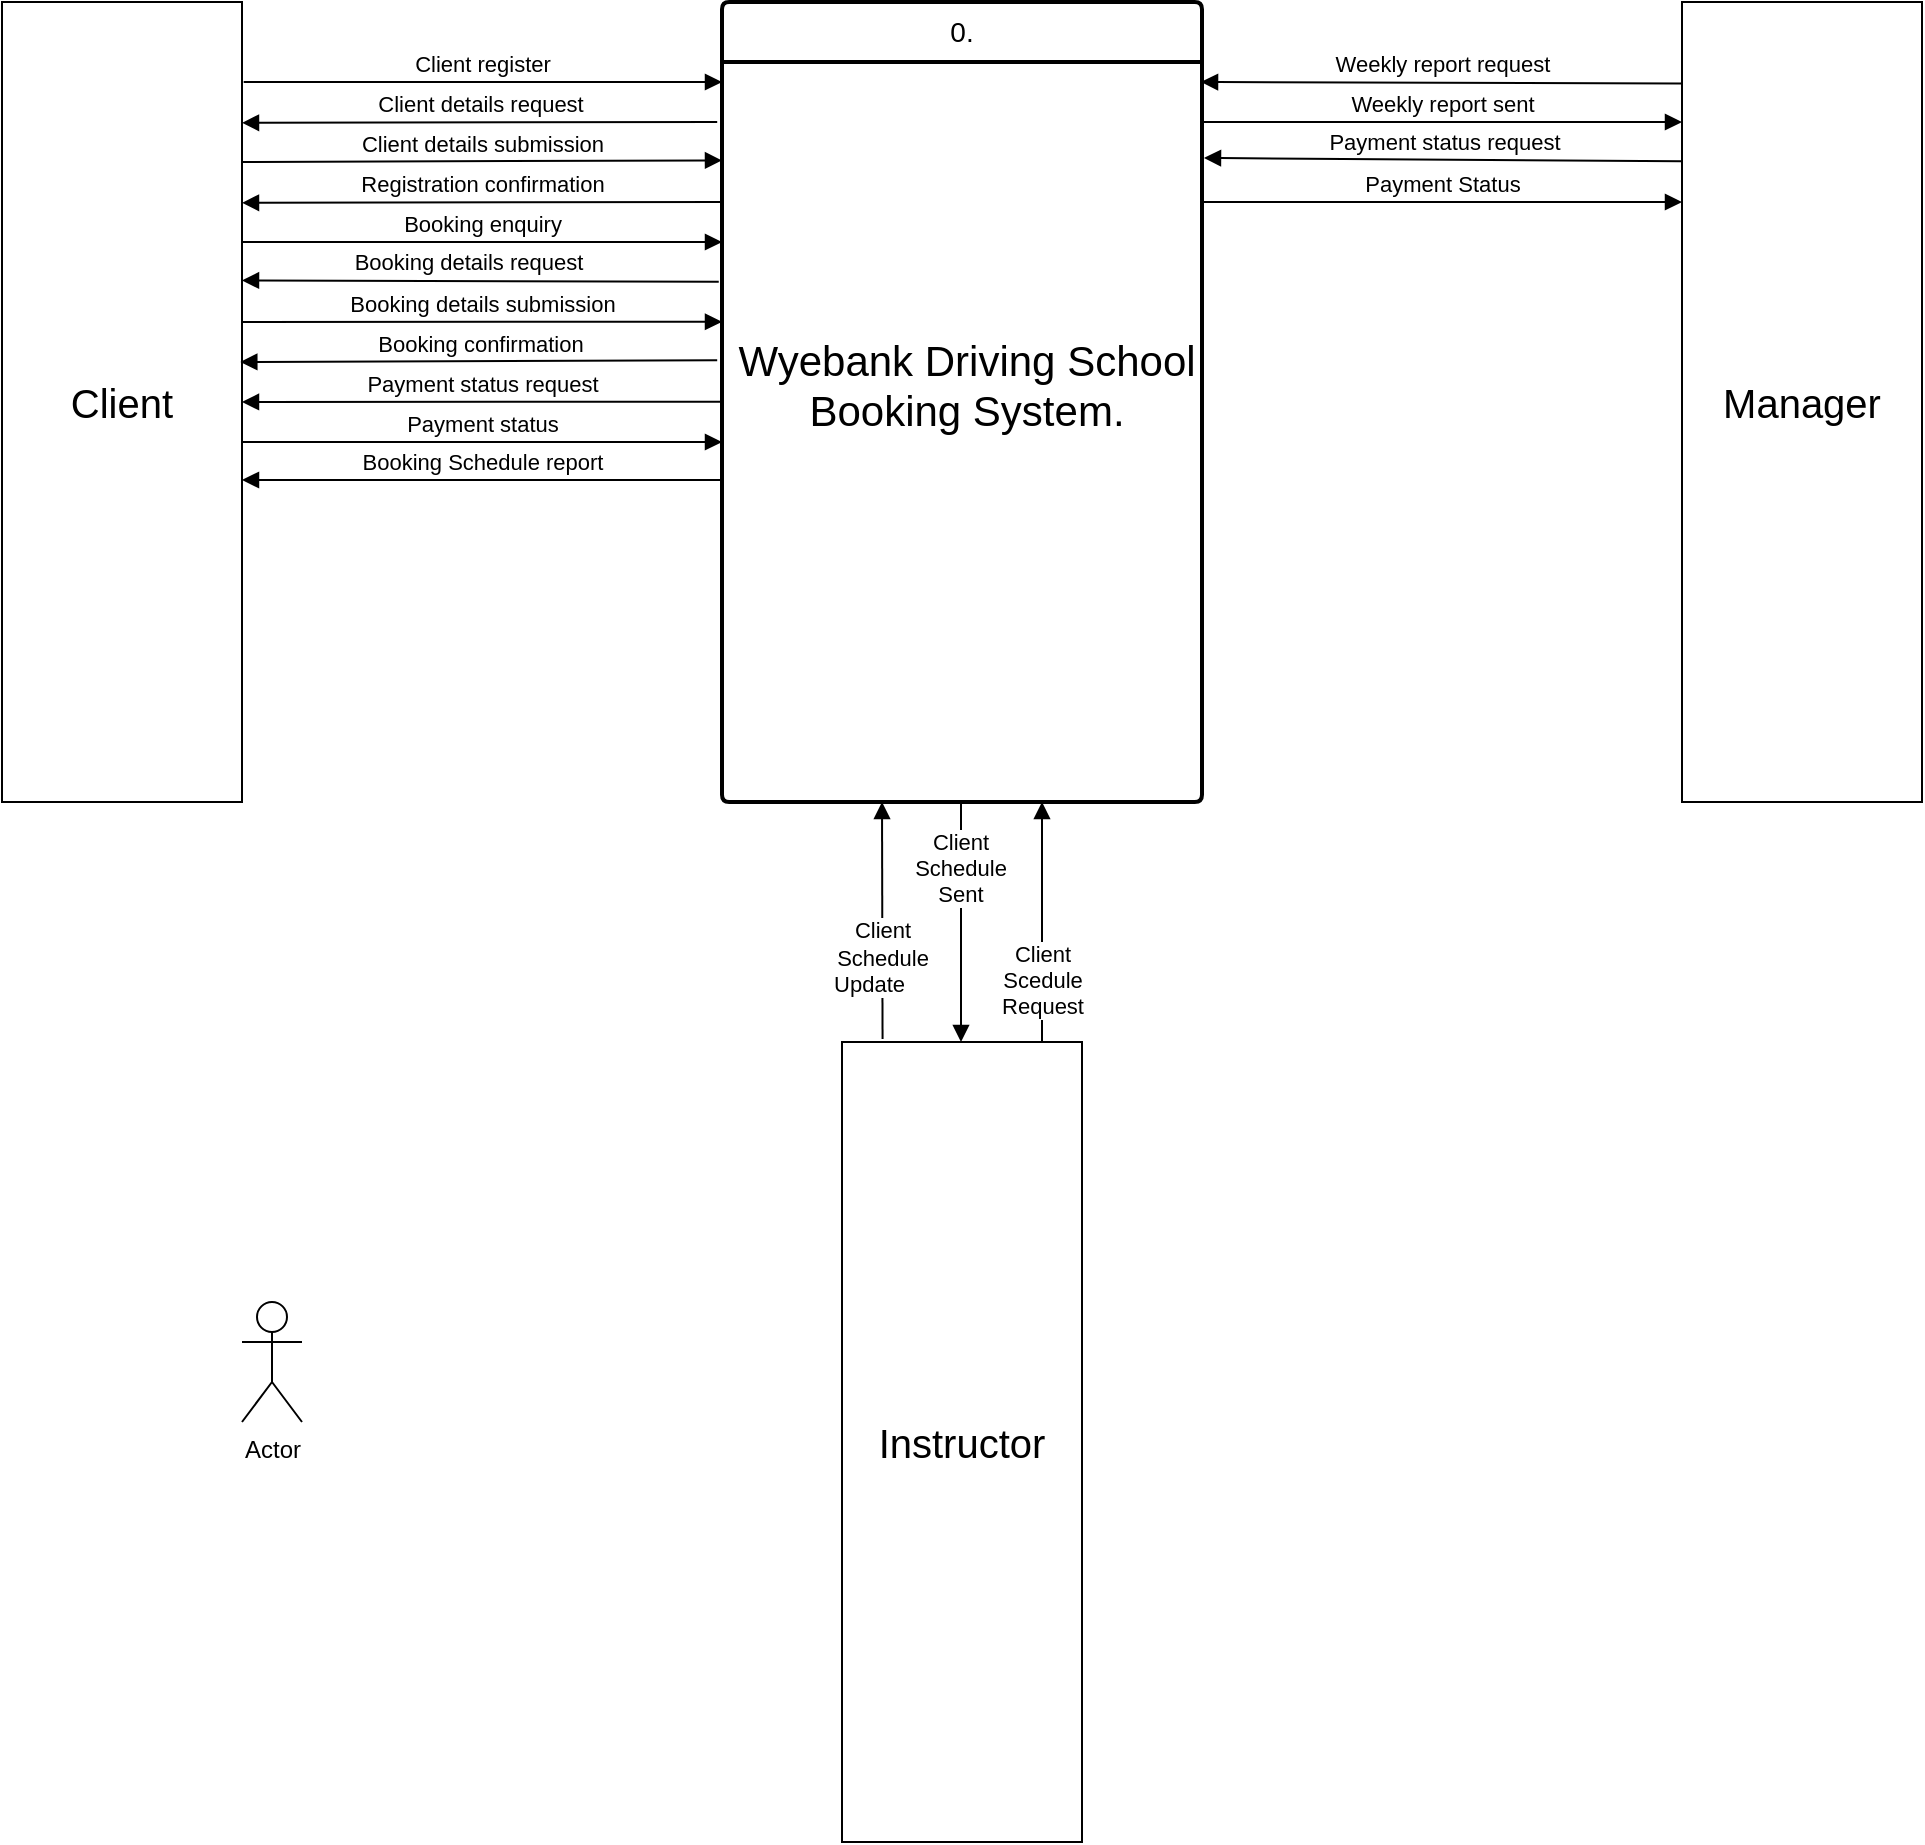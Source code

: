 <mxfile version="26.1.1" pages="3">
  <diagram name="Context-Level DFD" id="9_mHV6mDYOqmCFkFlWri">
    <mxGraphModel dx="372" dy="208" grid="1" gridSize="10" guides="1" tooltips="1" connect="1" arrows="1" fold="1" page="1" pageScale="1" pageWidth="850" pageHeight="1100" math="0" shadow="0">
      <root>
        <mxCell id="0" />
        <mxCell id="1" parent="0" />
        <mxCell id="TJH8ONQ5V0XpQaSHO4El-5" value="0." style="swimlane;childLayout=stackLayout;horizontal=1;startSize=30;horizontalStack=0;rounded=1;fontSize=14;fontStyle=0;strokeWidth=2;resizeParent=0;resizeLast=1;shadow=0;dashed=0;align=center;arcSize=4;whiteSpace=wrap;html=1;" parent="1" vertex="1">
          <mxGeometry x="1200" y="160" width="240" height="400" as="geometry" />
        </mxCell>
        <mxCell id="TJH8ONQ5V0XpQaSHO4El-6" value="&lt;div style=&quot;&quot;&gt;&lt;font style=&quot;font-size: 18px;&quot;&gt;&lt;br&gt;&lt;/font&gt;&lt;/div&gt;&lt;div style=&quot;&quot;&gt;&lt;font style=&quot;font-size: 18px;&quot;&gt;&lt;br&gt;&lt;/font&gt;&lt;/div&gt;&lt;div style=&quot;&quot;&gt;&lt;font style=&quot;font-size: 24px;&quot;&gt;&lt;br&gt;&lt;/font&gt;&lt;/div&gt;&lt;div style=&quot;&quot;&gt;&lt;font style=&quot;font-size: 24px;&quot;&gt;&lt;br&gt;&lt;/font&gt;&lt;/div&gt;&lt;div style=&quot;&quot;&gt;&lt;br&gt;&lt;/div&gt;&lt;div style=&quot;&quot;&gt;&lt;br&gt;&lt;/div&gt;&lt;div style=&quot;font-size: 21px;&quot;&gt;&lt;font style=&quot;font-size: 21px;&quot;&gt;&lt;span style=&quot;background-color: initial;&quot;&gt;Wyebank Driving School&lt;/span&gt;&lt;br&gt;&lt;/font&gt;&lt;/div&gt;&lt;div style=&quot;font-size: 21px;&quot;&gt;&lt;font style=&quot;font-size: 21px;&quot;&gt;Booking System.&lt;/font&gt;&lt;/div&gt;" style="align=center;strokeColor=none;fillColor=none;spacingLeft=4;fontSize=12;verticalAlign=top;resizable=0;rotatable=0;part=1;html=1;" parent="TJH8ONQ5V0XpQaSHO4El-5" vertex="1">
          <mxGeometry y="30" width="240" height="370" as="geometry" />
        </mxCell>
        <mxCell id="TJH8ONQ5V0XpQaSHO4El-9" value="&lt;font style=&quot;font-size: 20px;&quot;&gt;Client&lt;/font&gt;" style="html=1;whiteSpace=wrap;" parent="1" vertex="1">
          <mxGeometry x="840" y="160" width="120" height="400" as="geometry" />
        </mxCell>
        <mxCell id="TJH8ONQ5V0XpQaSHO4El-19" value="Client register" style="html=1;verticalAlign=bottom;endArrow=block;curved=0;rounded=0;exitX=1.007;exitY=0.1;exitDx=0;exitDy=0;exitPerimeter=0;" parent="1" source="TJH8ONQ5V0XpQaSHO4El-9" edge="1">
          <mxGeometry width="80" relative="1" as="geometry">
            <mxPoint x="1120" y="200" as="sourcePoint" />
            <mxPoint x="1200" y="200" as="targetPoint" />
          </mxGeometry>
        </mxCell>
        <mxCell id="TJH8ONQ5V0XpQaSHO4El-20" value="Client details request" style="html=1;verticalAlign=bottom;endArrow=block;curved=0;rounded=0;exitX=-0.01;exitY=0.107;exitDx=0;exitDy=0;exitPerimeter=0;" parent="1" edge="1">
          <mxGeometry width="80" relative="1" as="geometry">
            <mxPoint x="1197.6" y="220.0" as="sourcePoint" />
            <mxPoint x="960" y="220.41" as="targetPoint" />
          </mxGeometry>
        </mxCell>
        <mxCell id="TJH8ONQ5V0XpQaSHO4El-23" value="Registration confirmation" style="html=1;verticalAlign=bottom;endArrow=block;curved=0;rounded=0;entryX=0.985;entryY=0.276;entryDx=0;entryDy=0;entryPerimeter=0;exitX=0;exitY=0.25;exitDx=0;exitDy=0;" parent="1" source="TJH8ONQ5V0XpQaSHO4El-5" edge="1">
          <mxGeometry width="80" relative="1" as="geometry">
            <mxPoint x="1011.65" y="260" as="sourcePoint" />
            <mxPoint x="960.0" y="260.4" as="targetPoint" />
          </mxGeometry>
        </mxCell>
        <mxCell id="TJH8ONQ5V0XpQaSHO4El-24" value="Client details submission" style="html=1;verticalAlign=bottom;endArrow=block;curved=0;rounded=0;entryX=0;entryY=0.133;entryDx=0;entryDy=0;entryPerimeter=0;" parent="1" target="TJH8ONQ5V0XpQaSHO4El-6" edge="1">
          <mxGeometry width="80" relative="1" as="geometry">
            <mxPoint x="960" y="240" as="sourcePoint" />
            <mxPoint x="1040" y="240" as="targetPoint" />
            <mxPoint as="offset" />
          </mxGeometry>
        </mxCell>
        <mxCell id="TJH8ONQ5V0XpQaSHO4El-28" value="Booking enquiry" style="html=1;verticalAlign=bottom;endArrow=block;curved=0;rounded=0;" parent="1" edge="1">
          <mxGeometry width="80" relative="1" as="geometry">
            <mxPoint x="960" y="280" as="sourcePoint" />
            <mxPoint x="1200" y="280" as="targetPoint" />
          </mxGeometry>
        </mxCell>
        <mxCell id="TJH8ONQ5V0XpQaSHO4El-29" value="" style="html=1;verticalAlign=bottom;endArrow=block;curved=0;rounded=0;entryX=0.993;entryY=0.348;entryDx=0;entryDy=0;entryPerimeter=0;exitX=-0.01;exitY=0.297;exitDx=0;exitDy=0;exitPerimeter=0;" parent="1" edge="1">
          <mxGeometry width="80" relative="1" as="geometry">
            <mxPoint x="1198.37" y="299.89" as="sourcePoint" />
            <mxPoint x="960" y="299.2" as="targetPoint" />
          </mxGeometry>
        </mxCell>
        <mxCell id="TJH8ONQ5V0XpQaSHO4El-32" value="Booking details request" style="edgeLabel;html=1;align=center;verticalAlign=middle;resizable=0;points=[];" parent="TJH8ONQ5V0XpQaSHO4El-29" vertex="1" connectable="0">
          <mxGeometry x="0.054" y="-10" relative="1" as="geometry">
            <mxPoint as="offset" />
          </mxGeometry>
        </mxCell>
        <mxCell id="TJH8ONQ5V0XpQaSHO4El-33" value="Booking details submission" style="html=1;verticalAlign=bottom;endArrow=block;curved=0;rounded=0;entryX=0;entryY=0.351;entryDx=0;entryDy=0;entryPerimeter=0;" parent="1" target="TJH8ONQ5V0XpQaSHO4El-6" edge="1">
          <mxGeometry width="80" relative="1" as="geometry">
            <mxPoint x="960" y="320" as="sourcePoint" />
            <mxPoint x="1040" y="320" as="targetPoint" />
          </mxGeometry>
        </mxCell>
        <mxCell id="TJH8ONQ5V0XpQaSHO4El-34" value="Booking confirmation" style="html=1;verticalAlign=bottom;endArrow=block;curved=0;rounded=0;entryX=0.993;entryY=0.45;entryDx=0;entryDy=0;entryPerimeter=0;exitX=-0.01;exitY=0.403;exitDx=0;exitDy=0;exitPerimeter=0;" parent="1" source="TJH8ONQ5V0XpQaSHO4El-6" target="TJH8ONQ5V0XpQaSHO4El-9" edge="1">
          <mxGeometry width="80" relative="1" as="geometry">
            <mxPoint x="1120" y="340" as="sourcePoint" />
            <mxPoint x="1200" y="340" as="targetPoint" />
          </mxGeometry>
        </mxCell>
        <mxCell id="TJH8ONQ5V0XpQaSHO4El-35" value="Payment status request" style="html=1;verticalAlign=bottom;endArrow=block;curved=0;rounded=0;entryX=1;entryY=0.5;entryDx=0;entryDy=0;exitX=-0.003;exitY=0.459;exitDx=0;exitDy=0;exitPerimeter=0;" parent="1" source="TJH8ONQ5V0XpQaSHO4El-6" target="TJH8ONQ5V0XpQaSHO4El-9" edge="1">
          <mxGeometry width="80" relative="1" as="geometry">
            <mxPoint x="1110" y="359.5" as="sourcePoint" />
            <mxPoint x="1190" y="359.5" as="targetPoint" />
          </mxGeometry>
        </mxCell>
        <mxCell id="TJH8ONQ5V0XpQaSHO4El-36" value="Payment status" style="html=1;verticalAlign=bottom;endArrow=block;curved=0;rounded=0;" parent="1" edge="1">
          <mxGeometry width="80" relative="1" as="geometry">
            <mxPoint x="960" y="380" as="sourcePoint" />
            <mxPoint x="1200" y="380" as="targetPoint" />
            <mxPoint as="offset" />
          </mxGeometry>
        </mxCell>
        <mxCell id="TJH8ONQ5V0XpQaSHO4El-37" value="Booking Schedule report" style="html=1;verticalAlign=bottom;endArrow=block;curved=0;rounded=0;exitX=-0.003;exitY=0.565;exitDx=0;exitDy=0;exitPerimeter=0;" parent="1" source="TJH8ONQ5V0XpQaSHO4El-6" edge="1">
          <mxGeometry width="80" relative="1" as="geometry">
            <mxPoint x="1050" y="400" as="sourcePoint" />
            <mxPoint x="960" y="399" as="targetPoint" />
          </mxGeometry>
        </mxCell>
        <mxCell id="TJH8ONQ5V0XpQaSHO4El-38" value="&lt;font style=&quot;font-size: 20px;&quot;&gt;Instructor&lt;/font&gt;" style="html=1;whiteSpace=wrap;" parent="1" vertex="1">
          <mxGeometry x="1260" y="680" width="120" height="400" as="geometry" />
        </mxCell>
        <mxCell id="TJH8ONQ5V0XpQaSHO4El-39" value="" style="html=1;verticalAlign=bottom;endArrow=block;curved=0;rounded=0;" parent="1" edge="1">
          <mxGeometry x="-0.002" width="80" relative="1" as="geometry">
            <mxPoint x="1360" y="680" as="sourcePoint" />
            <mxPoint x="1360" y="560" as="targetPoint" />
            <mxPoint as="offset" />
          </mxGeometry>
        </mxCell>
        <mxCell id="TJH8ONQ5V0XpQaSHO4El-43" value="Client&lt;div&gt;Scedule&lt;/div&gt;&lt;div&gt;Request&lt;/div&gt;" style="edgeLabel;html=1;align=center;verticalAlign=middle;resizable=0;points=[];" parent="TJH8ONQ5V0XpQaSHO4El-39" vertex="1" connectable="0">
          <mxGeometry x="-0.483" relative="1" as="geometry">
            <mxPoint as="offset" />
          </mxGeometry>
        </mxCell>
        <mxCell id="TJH8ONQ5V0XpQaSHO4El-40" value="" style="html=1;verticalAlign=bottom;endArrow=block;curved=0;rounded=0;entryX=0.5;entryY=0;entryDx=0;entryDy=0;exitX=0.5;exitY=1;exitDx=0;exitDy=0;" parent="1" edge="1">
          <mxGeometry width="80" relative="1" as="geometry">
            <mxPoint x="1319.5" y="560" as="sourcePoint" />
            <mxPoint x="1319.5" y="680" as="targetPoint" />
          </mxGeometry>
        </mxCell>
        <mxCell id="TJH8ONQ5V0XpQaSHO4El-42" value="Client&lt;div&gt;Schedule&lt;/div&gt;&lt;div&gt;Sent&lt;/div&gt;" style="edgeLabel;html=1;align=center;verticalAlign=middle;resizable=0;points=[];" parent="TJH8ONQ5V0XpQaSHO4El-40" vertex="1" connectable="0">
          <mxGeometry x="-0.45" y="-1" relative="1" as="geometry">
            <mxPoint as="offset" />
          </mxGeometry>
        </mxCell>
        <mxCell id="TJH8ONQ5V0XpQaSHO4El-41" value="Client&lt;div&gt;Schedule&lt;/div&gt;&lt;div&gt;Update&lt;span style=&quot;white-space: pre;&quot;&gt;&#x9;&lt;/span&gt;&lt;/div&gt;" style="html=1;verticalAlign=bottom;endArrow=block;curved=0;rounded=0;entryX=0.378;entryY=1.004;entryDx=0;entryDy=0;entryPerimeter=0;" parent="1" edge="1">
          <mxGeometry x="-0.688" width="80" relative="1" as="geometry">
            <mxPoint x="1280.28" y="678.52" as="sourcePoint" />
            <mxPoint x="1280.0" y="560" as="targetPoint" />
            <mxPoint as="offset" />
          </mxGeometry>
        </mxCell>
        <mxCell id="TJH8ONQ5V0XpQaSHO4El-44" value="&lt;font style=&quot;font-size: 20px;&quot;&gt;Manager&lt;/font&gt;" style="html=1;whiteSpace=wrap;" parent="1" vertex="1">
          <mxGeometry x="1680" y="160" width="120" height="400" as="geometry" />
        </mxCell>
        <mxCell id="TJH8ONQ5V0XpQaSHO4El-55" value="Weekly report request" style="html=1;verticalAlign=bottom;endArrow=block;curved=0;rounded=0;entryX=0.998;entryY=0.027;entryDx=0;entryDy=0;entryPerimeter=0;exitX=-0.003;exitY=0.102;exitDx=0;exitDy=0;exitPerimeter=0;" parent="1" source="TJH8ONQ5V0XpQaSHO4El-44" target="TJH8ONQ5V0XpQaSHO4El-6" edge="1">
          <mxGeometry width="80" relative="1" as="geometry">
            <mxPoint x="1490" y="200" as="sourcePoint" />
            <mxPoint x="1570" y="200" as="targetPoint" />
          </mxGeometry>
        </mxCell>
        <mxCell id="TJH8ONQ5V0XpQaSHO4El-56" value="Weekly report sent" style="html=1;verticalAlign=bottom;endArrow=block;curved=0;rounded=0;entryX=0;entryY=0.15;entryDx=0;entryDy=0;entryPerimeter=0;" parent="1" target="TJH8ONQ5V0XpQaSHO4El-44" edge="1">
          <mxGeometry width="80" relative="1" as="geometry">
            <mxPoint x="1440" y="220" as="sourcePoint" />
            <mxPoint x="1520" y="220" as="targetPoint" />
          </mxGeometry>
        </mxCell>
        <mxCell id="zWV9kCAMqsHdOSjxvC8m-1" value="Payment status request" style="html=1;verticalAlign=bottom;endArrow=block;curved=0;rounded=0;exitX=0.001;exitY=0.199;exitDx=0;exitDy=0;exitPerimeter=0;" parent="1" source="TJH8ONQ5V0XpQaSHO4El-44" edge="1">
          <mxGeometry width="80" relative="1" as="geometry">
            <mxPoint x="1520" y="240" as="sourcePoint" />
            <mxPoint x="1441" y="238" as="targetPoint" />
          </mxGeometry>
        </mxCell>
        <mxCell id="zWV9kCAMqsHdOSjxvC8m-2" value="Payment Status" style="html=1;verticalAlign=bottom;endArrow=block;curved=0;rounded=0;entryX=0;entryY=0.25;entryDx=0;entryDy=0;" parent="1" target="TJH8ONQ5V0XpQaSHO4El-44" edge="1">
          <mxGeometry width="80" relative="1" as="geometry">
            <mxPoint x="1440" y="260" as="sourcePoint" />
            <mxPoint x="1520" y="260" as="targetPoint" />
          </mxGeometry>
        </mxCell>
        <mxCell id="HVTM-_qVjKGsEBkq_6jI-1" value="Actor" style="shape=umlActor;verticalLabelPosition=bottom;verticalAlign=top;html=1;outlineConnect=0;" vertex="1" parent="1">
          <mxGeometry x="960" y="810" width="30" height="60" as="geometry" />
        </mxCell>
      </root>
    </mxGraphModel>
  </diagram>
  <diagram id="h29gTIoK2kNqb1uIxXb2" name="Level-0 DFD">
    <mxGraphModel dx="2704" dy="669" grid="1" gridSize="10" guides="1" tooltips="1" connect="1" arrows="1" fold="1" page="1" pageScale="1" pageWidth="1654" pageHeight="2336" math="0" shadow="0">
      <root>
        <mxCell id="0" />
        <mxCell id="1" parent="0" />
        <mxCell id="RNcLBntZl2BHGZEEgZLp-1" value="1.0" style="swimlane;childLayout=stackLayout;horizontal=1;startSize=20;horizontalStack=0;rounded=1;fontSize=14;fontStyle=0;strokeWidth=2;resizeParent=0;resizeLast=1;shadow=0;dashed=0;align=center;arcSize=4;whiteSpace=wrap;html=1;" parent="1" vertex="1">
          <mxGeometry x="747" y="160" width="160" height="140" as="geometry" />
        </mxCell>
        <mxCell id="RNcLBntZl2BHGZEEgZLp-2" value="&lt;div style=&quot;font-size: 20px;&quot;&gt;&lt;br&gt;&lt;/div&gt;&lt;div style=&quot;font-size: 20px;&quot;&gt;&lt;font style=&quot;font-size: 20px;&quot;&gt;Register Client&lt;/font&gt;&lt;/div&gt;" style="align=center;strokeColor=none;fillColor=none;spacingLeft=4;fontSize=12;verticalAlign=top;resizable=0;rotatable=0;part=1;html=1;" parent="RNcLBntZl2BHGZEEgZLp-1" vertex="1">
          <mxGeometry y="20" width="160" height="120" as="geometry" />
        </mxCell>
        <mxCell id="RNcLBntZl2BHGZEEgZLp-3" value="&lt;font style=&quot;font-size: 18px;&quot;&gt;Client&lt;/font&gt;" style="html=1;whiteSpace=wrap;" parent="1" vertex="1">
          <mxGeometry x="150" y="182.5" width="190" height="95" as="geometry" />
        </mxCell>
        <mxCell id="eXnH5dOhrDXt4Sco5O1Z-2" value="Client details request" style="html=1;verticalAlign=bottom;endArrow=block;curved=0;rounded=0;" parent="1" edge="1">
          <mxGeometry width="80" relative="1" as="geometry">
            <mxPoint x="747" y="190" as="sourcePoint" />
            <mxPoint x="340" y="190" as="targetPoint" />
          </mxGeometry>
        </mxCell>
        <mxCell id="eXnH5dOhrDXt4Sco5O1Z-3" value="Client details" style="html=1;verticalAlign=bottom;endArrow=block;curved=0;rounded=0;entryX=0;entryY=0.25;entryDx=0;entryDy=0;" parent="1" edge="1">
          <mxGeometry width="80" relative="1" as="geometry">
            <mxPoint x="340" y="220" as="sourcePoint" />
            <mxPoint x="747" y="220" as="targetPoint" />
          </mxGeometry>
        </mxCell>
        <mxCell id="eXnH5dOhrDXt4Sco5O1Z-4" value="Msg: Registration complete" style="html=1;verticalAlign=bottom;endArrow=block;curved=0;rounded=0;exitX=0;exitY=0.5;exitDx=0;exitDy=0;" parent="1" edge="1">
          <mxGeometry width="80" relative="1" as="geometry">
            <mxPoint x="747" y="250.59" as="sourcePoint" />
            <mxPoint x="340" y="250" as="targetPoint" />
          </mxGeometry>
        </mxCell>
        <mxCell id="eXnH5dOhrDXt4Sco5O1Z-5" value="D1&lt;span style=&quot;white-space: pre;&quot;&gt;&#x9;&lt;/span&gt;&amp;nbsp;Client info" style="html=1;dashed=0;whiteSpace=wrap;shape=mxgraph.dfd.dataStoreID;align=left;spacingLeft=3;points=[[0,0],[0.5,0],[1,0],[0,0.5],[1,0.5],[0,1],[0.5,1],[1,1]];" parent="1" vertex="1">
          <mxGeometry x="480" y="370" width="130" height="30" as="geometry" />
        </mxCell>
        <mxCell id="eXnH5dOhrDXt4Sco5O1Z-6" value="" style="html=1;verticalAlign=bottom;endArrow=block;curved=0;rounded=0;entryX=0.614;entryY=0.014;entryDx=0;entryDy=0;entryPerimeter=0;exitX=0.339;exitY=0.993;exitDx=0;exitDy=0;exitPerimeter=0;" parent="1" source="RNcLBntZl2BHGZEEgZLp-2" target="eXnH5dOhrDXt4Sco5O1Z-5" edge="1">
          <mxGeometry width="80" relative="1" as="geometry">
            <mxPoint x="840" y="350" as="sourcePoint" />
            <mxPoint x="680" y="400" as="targetPoint" />
            <Array as="points">
              <mxPoint x="800" y="350" />
              <mxPoint x="560" y="350" />
            </Array>
          </mxGeometry>
        </mxCell>
        <mxCell id="eXnH5dOhrDXt4Sco5O1Z-7" value="Client details" style="edgeLabel;html=1;align=center;verticalAlign=middle;resizable=0;points=[];" parent="eXnH5dOhrDXt4Sco5O1Z-6" vertex="1" connectable="0">
          <mxGeometry x="-0.105" y="-2" relative="1" as="geometry">
            <mxPoint x="-1" as="offset" />
          </mxGeometry>
        </mxCell>
        <mxCell id="eXnH5dOhrDXt4Sco5O1Z-8" value="2.0" style="swimlane;childLayout=stackLayout;horizontal=1;startSize=20;horizontalStack=0;rounded=1;fontSize=14;fontStyle=0;strokeWidth=2;resizeParent=0;resizeLast=1;shadow=0;dashed=0;align=center;arcSize=4;whiteSpace=wrap;html=1;" parent="1" vertex="1">
          <mxGeometry x="270" y="470" width="160" height="120" as="geometry" />
        </mxCell>
        <mxCell id="eXnH5dOhrDXt4Sco5O1Z-11" value="&lt;font style=&quot;font-size: 20px;&quot;&gt;Make Booking&lt;/font&gt;" style="text;html=1;align=center;verticalAlign=middle;resizable=0;points=[];autosize=1;strokeColor=none;fillColor=none;" parent="1" vertex="1">
          <mxGeometry x="275" y="513" width="150" height="40" as="geometry" />
        </mxCell>
        <mxCell id="eXnH5dOhrDXt4Sco5O1Z-12" value="Client Details" style="html=1;verticalAlign=bottom;endArrow=block;curved=0;rounded=0;exitX=0.31;exitY=1.112;exitDx=0;exitDy=0;exitPerimeter=0;entryX=1;entryY=0.25;entryDx=0;entryDy=0;" parent="1" source="eXnH5dOhrDXt4Sco5O1Z-5" target="eXnH5dOhrDXt4Sco5O1Z-8" edge="1">
          <mxGeometry width="80" relative="1" as="geometry">
            <mxPoint x="520" y="440" as="sourcePoint" />
            <mxPoint x="600" y="440" as="targetPoint" />
            <Array as="points">
              <mxPoint x="520" y="500" />
            </Array>
          </mxGeometry>
        </mxCell>
        <mxCell id="eXnH5dOhrDXt4Sco5O1Z-13" value="D2&amp;nbsp;&lt;span style=&quot;white-space: pre;&quot;&gt;&#x9;&lt;/span&gt;&amp;nbsp;Date" style="html=1;dashed=0;whiteSpace=wrap;shape=mxgraph.dfd.dataStoreID;align=left;spacingLeft=3;points=[[0,0],[0.5,0],[1,0],[0,0.5],[1,0.5],[0,1],[0.5,1],[1,1]];" parent="1" vertex="1">
          <mxGeometry x="40" y="390" width="130" height="30" as="geometry" />
        </mxCell>
        <mxCell id="eXnH5dOhrDXt4Sco5O1Z-14" value="Booking request" style="html=1;verticalAlign=bottom;endArrow=block;curved=0;rounded=0;entryX=0.058;entryY=0;entryDx=0;entryDy=0;entryPerimeter=0;exitX=1;exitY=0.921;exitDx=0;exitDy=0;exitPerimeter=0;" parent="1" source="RNcLBntZl2BHGZEEgZLp-3" edge="1">
          <mxGeometry width="80" relative="1" as="geometry">
            <mxPoint x="400.72" y="277.5" as="sourcePoint" />
            <mxPoint x="400" y="467.5" as="targetPoint" />
            <Array as="points">
              <mxPoint x="400" y="270" />
              <mxPoint x="400.72" y="347.5" />
            </Array>
          </mxGeometry>
        </mxCell>
        <mxCell id="eXnH5dOhrDXt4Sco5O1Z-15" value="Available dates" style="html=1;verticalAlign=bottom;endArrow=block;curved=0;rounded=0;entryX=0;entryY=0.25;entryDx=0;entryDy=0;" parent="1" target="eXnH5dOhrDXt4Sco5O1Z-8" edge="1">
          <mxGeometry width="80" relative="1" as="geometry">
            <mxPoint x="150" y="420" as="sourcePoint" />
            <mxPoint x="230" y="500" as="targetPoint" />
            <Array as="points">
              <mxPoint x="150" y="500" />
            </Array>
          </mxGeometry>
        </mxCell>
        <mxCell id="eXnH5dOhrDXt4Sco5O1Z-16" value="Available dates&lt;div&gt;and time&lt;/div&gt;" style="html=1;verticalAlign=bottom;endArrow=block;curved=0;rounded=0;" parent="1" edge="1">
          <mxGeometry width="80" relative="1" as="geometry">
            <mxPoint x="350" y="470" as="sourcePoint" />
            <mxPoint x="340" y="277.5" as="targetPoint" />
            <Array as="points">
              <mxPoint x="350" y="277.5" />
            </Array>
          </mxGeometry>
        </mxCell>
        <mxCell id="eXnH5dOhrDXt4Sco5O1Z-17" value="D3&amp;nbsp;&lt;span style=&quot;white-space: pre;&quot;&gt;&#x9;&lt;/span&gt;&amp;nbsp;Time" style="html=1;dashed=0;whiteSpace=wrap;shape=mxgraph.dfd.dataStoreID;align=left;spacingLeft=3;points=[[0,0],[0.5,0],[1,0],[0,0.5],[1,0.5],[0,1],[0.5,1],[1,1]];" parent="1" vertex="1">
          <mxGeometry x="50" y="710" width="100" height="30" as="geometry" />
        </mxCell>
        <mxCell id="eXnH5dOhrDXt4Sco5O1Z-18" value="Available time" style="html=1;verticalAlign=bottom;endArrow=block;curved=0;rounded=0;" parent="1" edge="1">
          <mxGeometry width="80" relative="1" as="geometry">
            <mxPoint x="120" y="710" as="sourcePoint" />
            <mxPoint x="270" y="520" as="targetPoint" />
            <Array as="points">
              <mxPoint x="120" y="640" />
              <mxPoint x="120" y="520" />
            </Array>
          </mxGeometry>
        </mxCell>
        <mxCell id="eXnH5dOhrDXt4Sco5O1Z-19" value="" style="html=1;verticalAlign=bottom;endArrow=block;curved=0;rounded=0;exitX=0.792;exitY=1.001;exitDx=0;exitDy=0;exitPerimeter=0;" parent="1" edge="1">
          <mxGeometry width="80" relative="1" as="geometry">
            <mxPoint x="310.48" y="277.595" as="sourcePoint" />
            <mxPoint x="310" y="470" as="targetPoint" />
          </mxGeometry>
        </mxCell>
        <mxCell id="eXnH5dOhrDXt4Sco5O1Z-20" value="Booking details" style="edgeLabel;html=1;align=center;verticalAlign=middle;resizable=0;points=[];" parent="eXnH5dOhrDXt4Sco5O1Z-19" vertex="1" connectable="0">
          <mxGeometry x="0.542" y="-2" relative="1" as="geometry">
            <mxPoint as="offset" />
          </mxGeometry>
        </mxCell>
        <mxCell id="eXnH5dOhrDXt4Sco5O1Z-21" value="Msg:Booking confirmation" style="html=1;verticalAlign=bottom;endArrow=block;curved=0;rounded=0;exitX=-0.01;exitY=0.163;exitDx=0;exitDy=0;exitPerimeter=0;entryX=0.467;entryY=1.009;entryDx=0;entryDy=0;entryPerimeter=0;" parent="1" source="eXnH5dOhrDXt4Sco5O1Z-8" target="RNcLBntZl2BHGZEEgZLp-3" edge="1">
          <mxGeometry width="80" relative="1" as="geometry">
            <mxPoint x="260" y="480" as="sourcePoint" />
            <mxPoint x="260" y="290" as="targetPoint" />
            <Array as="points">
              <mxPoint x="240" y="490" />
            </Array>
          </mxGeometry>
        </mxCell>
        <mxCell id="eXnH5dOhrDXt4Sco5O1Z-22" value="D4&lt;span style=&quot;white-space: pre;&quot;&gt;&#x9;&lt;/span&gt;&amp;nbsp;Instructor info" style="html=1;dashed=0;whiteSpace=wrap;shape=mxgraph.dfd.dataStoreID;align=left;spacingLeft=3;points=[[0,0],[0.5,0],[1,0],[0,0.5],[1,0.5],[0,1],[0.5,1],[1,1]];" parent="1" vertex="1">
          <mxGeometry x="220" y="710" width="110" height="30" as="geometry" />
        </mxCell>
        <mxCell id="eXnH5dOhrDXt4Sco5O1Z-23" value="instructor details" style="html=1;verticalAlign=bottom;endArrow=block;curved=0;rounded=0;exitX=0.364;exitY=-0.04;exitDx=0;exitDy=0;exitPerimeter=0;" parent="1" source="eXnH5dOhrDXt4Sco5O1Z-22" edge="1">
          <mxGeometry width="80" relative="1" as="geometry">
            <mxPoint x="330" y="680" as="sourcePoint" />
            <mxPoint x="270" y="580" as="targetPoint" />
            <Array as="points">
              <mxPoint x="260" y="580" />
            </Array>
          </mxGeometry>
        </mxCell>
        <mxCell id="eXnH5dOhrDXt4Sco5O1Z-24" value="3.0" style="swimlane;childLayout=stackLayout;horizontal=1;startSize=17;horizontalStack=0;rounded=1;fontSize=14;fontStyle=0;strokeWidth=2;resizeParent=0;resizeLast=1;shadow=0;dashed=0;align=center;arcSize=4;whiteSpace=wrap;html=1;" parent="1" vertex="1">
          <mxGeometry x="640" y="520" width="170" height="120" as="geometry" />
        </mxCell>
        <mxCell id="eXnH5dOhrDXt4Sco5O1Z-28" value="&lt;font style=&quot;font-size: 16px;&quot;&gt;View Payment Status&lt;/font&gt;" style="text;html=1;align=center;verticalAlign=middle;resizable=0;points=[];autosize=1;strokeColor=none;fillColor=none;" parent="eXnH5dOhrDXt4Sco5O1Z-24" vertex="1">
          <mxGeometry y="17" width="170" height="103" as="geometry" />
        </mxCell>
        <mxCell id="eXnH5dOhrDXt4Sco5O1Z-26" value="Booking details" style="html=1;verticalAlign=bottom;endArrow=block;curved=0;rounded=0;" parent="1" edge="1">
          <mxGeometry width="80" relative="1" as="geometry">
            <mxPoint x="380" y="590" as="sourcePoint" />
            <mxPoint x="400" y="720" as="targetPoint" />
            <Array as="points">
              <mxPoint x="380" y="720" />
            </Array>
          </mxGeometry>
        </mxCell>
        <mxCell id="eXnH5dOhrDXt4Sco5O1Z-27" value="D5&amp;nbsp;&lt;span style=&quot;white-space: pre;&quot;&gt;&#x9;&lt;/span&gt;&amp;nbsp;Booking info" style="html=1;dashed=0;whiteSpace=wrap;shape=mxgraph.dfd.dataStoreID;align=left;spacingLeft=3;points=[[0,0],[0.5,0],[1,0],[0,0.5],[1,0.5],[0,1],[0.5,1],[1,1]];" parent="1" vertex="1">
          <mxGeometry x="400" y="710" width="110" height="30" as="geometry" />
        </mxCell>
        <mxCell id="eXnH5dOhrDXt4Sco5O1Z-29" value="Payment status" style="html=1;verticalAlign=bottom;endArrow=block;curved=0;rounded=0;exitX=0.5;exitY=0;exitDx=0;exitDy=0;" parent="1" source="eXnH5dOhrDXt4Sco5O1Z-27" edge="1">
          <mxGeometry width="80" relative="1" as="geometry">
            <mxPoint x="500" y="620" as="sourcePoint" />
            <mxPoint x="640" y="580" as="targetPoint" />
            <Array as="points">
              <mxPoint x="455" y="580" />
            </Array>
          </mxGeometry>
        </mxCell>
        <mxCell id="eXnH5dOhrDXt4Sco5O1Z-30" value="&lt;font style=&quot;font-size: 20px;&quot;&gt;Manager&lt;/font&gt;" style="html=1;whiteSpace=wrap;" parent="1" vertex="1">
          <mxGeometry x="960" y="380" width="190" height="100" as="geometry" />
        </mxCell>
        <mxCell id="eXnH5dOhrDXt4Sco5O1Z-31" value="Payment staus request" style="html=1;verticalAlign=bottom;endArrow=block;curved=0;rounded=0;" parent="1" edge="1">
          <mxGeometry width="80" relative="1" as="geometry">
            <mxPoint x="960" y="460" as="sourcePoint" />
            <mxPoint x="810" y="542" as="targetPoint" />
            <Array as="points">
              <mxPoint x="920" y="460" />
              <mxPoint x="920" y="542" />
            </Array>
          </mxGeometry>
        </mxCell>
        <mxCell id="eXnH5dOhrDXt4Sco5O1Z-32" value="Payment status" style="html=1;verticalAlign=bottom;endArrow=block;curved=0;rounded=0;" parent="1" edge="1">
          <mxGeometry width="80" relative="1" as="geometry">
            <mxPoint x="810" y="570" as="sourcePoint" />
            <mxPoint x="1000" y="480" as="targetPoint" />
            <Array as="points">
              <mxPoint x="1000" y="570" />
            </Array>
          </mxGeometry>
        </mxCell>
        <mxCell id="eXnH5dOhrDXt4Sco5O1Z-33" value="Payment status update" style="html=1;verticalAlign=bottom;endArrow=block;curved=0;rounded=0;entryX=1;entryY=0.511;entryDx=0;entryDy=0;entryPerimeter=0;" parent="1" target="eXnH5dOhrDXt4Sco5O1Z-28" edge="1">
          <mxGeometry width="80" relative="1" as="geometry">
            <mxPoint x="1020" y="480" as="sourcePoint" />
            <mxPoint x="1017" y="600" as="targetPoint" />
            <Array as="points">
              <mxPoint x="1020" y="590" />
            </Array>
          </mxGeometry>
        </mxCell>
        <mxCell id="eXnH5dOhrDXt4Sco5O1Z-34" value="Payment status update" style="html=1;verticalAlign=bottom;endArrow=block;curved=0;rounded=0;exitX=0.134;exitY=1.008;exitDx=0;exitDy=0;exitPerimeter=0;entryX=0.818;entryY=0.04;entryDx=0;entryDy=0;entryPerimeter=0;" parent="1" source="eXnH5dOhrDXt4Sco5O1Z-28" target="eXnH5dOhrDXt4Sco5O1Z-27" edge="1">
          <mxGeometry width="80" relative="1" as="geometry">
            <mxPoint x="660" y="690" as="sourcePoint" />
            <mxPoint x="740" y="690" as="targetPoint" />
            <Array as="points">
              <mxPoint x="663" y="690" />
              <mxPoint x="490" y="690" />
            </Array>
          </mxGeometry>
        </mxCell>
        <mxCell id="Ee9hBY-2dXuZXshDiQHQ-1" value="4.0" style="swimlane;childLayout=stackLayout;horizontal=1;startSize=20;horizontalStack=0;rounded=1;fontSize=14;fontStyle=0;strokeWidth=2;resizeParent=0;resizeLast=1;shadow=0;dashed=0;align=center;arcSize=4;whiteSpace=wrap;html=1;" parent="1" vertex="1">
          <mxGeometry x="280" y="810" width="160" height="120" as="geometry" />
        </mxCell>
        <mxCell id="Ee9hBY-2dXuZXshDiQHQ-2" value="&lt;div style=&quot;font-size: 17px;&quot;&gt;&lt;br&gt;&lt;/div&gt;&lt;div style=&quot;font-size: 17px;&quot;&gt;&lt;font style=&quot;font-size: 17px;&quot;&gt;Generate Client&lt;/font&gt;&lt;/div&gt;&lt;div style=&quot;font-size: 17px;&quot;&gt;&lt;font style=&quot;font-size: 17px;&quot;&gt;Booking Schedule&lt;/font&gt;&lt;/div&gt;" style="align=center;strokeColor=none;fillColor=none;spacingLeft=4;fontSize=12;verticalAlign=top;resizable=0;rotatable=0;part=1;html=1;" parent="Ee9hBY-2dXuZXshDiQHQ-1" vertex="1">
          <mxGeometry y="20" width="160" height="100" as="geometry" />
        </mxCell>
        <mxCell id="Ee9hBY-2dXuZXshDiQHQ-3" value="Booking details" style="html=1;verticalAlign=bottom;endArrow=block;curved=0;rounded=0;exitX=0.425;exitY=1.053;exitDx=0;exitDy=0;exitPerimeter=0;entryX=0.75;entryY=0;entryDx=0;entryDy=0;" parent="1" source="eXnH5dOhrDXt4Sco5O1Z-27" target="Ee9hBY-2dXuZXshDiQHQ-1" edge="1">
          <mxGeometry width="80" relative="1" as="geometry">
            <mxPoint x="450" y="770" as="sourcePoint" />
            <mxPoint x="530" y="770" as="targetPoint" />
            <Array as="points">
              <mxPoint x="447" y="770" />
              <mxPoint x="400" y="770" />
            </Array>
          </mxGeometry>
        </mxCell>
        <mxCell id="Ee9hBY-2dXuZXshDiQHQ-4" value="&lt;font style=&quot;font-size: 18px;&quot;&gt;Instructor&lt;/font&gt;" style="html=1;whiteSpace=wrap;" parent="1" vertex="1">
          <mxGeometry x="160" y="1010" width="190" height="100" as="geometry" />
        </mxCell>
        <mxCell id="Ee9hBY-2dXuZXshDiQHQ-5" value="Schedule request&amp;nbsp;" style="html=1;verticalAlign=bottom;endArrow=block;curved=0;rounded=0;exitX=0.688;exitY=-0.036;exitDx=0;exitDy=0;exitPerimeter=0;entryX=0.072;entryY=0.996;entryDx=0;entryDy=0;entryPerimeter=0;" parent="1" edge="1">
          <mxGeometry width="80" relative="1" as="geometry">
            <mxPoint x="310" y="1006.8" as="sourcePoint" />
            <mxPoint x="310.8" y="930.0" as="targetPoint" />
          </mxGeometry>
        </mxCell>
        <mxCell id="Ee9hBY-2dXuZXshDiQHQ-7" value="Booking Schedule&amp;nbsp;" style="html=1;verticalAlign=bottom;endArrow=block;curved=0;rounded=0;exitX=0.5;exitY=1;exitDx=0;exitDy=0;" parent="1" source="Ee9hBY-2dXuZXshDiQHQ-2" edge="1">
          <mxGeometry width="80" relative="1" as="geometry">
            <mxPoint x="360" y="970" as="sourcePoint" />
            <mxPoint x="350" y="1030" as="targetPoint" />
            <Array as="points">
              <mxPoint x="360" y="970" />
              <mxPoint x="410" y="970" />
              <mxPoint x="410" y="1030" />
            </Array>
          </mxGeometry>
        </mxCell>
        <mxCell id="Ee9hBY-2dXuZXshDiQHQ-8" value="Booking Schedule" style="html=1;verticalAlign=bottom;endArrow=block;curved=0;rounded=0;exitX=0;exitY=0.5;exitDx=0;exitDy=0;entryX=0.002;entryY=0.605;entryDx=0;entryDy=0;entryPerimeter=0;" parent="1" source="Ee9hBY-2dXuZXshDiQHQ-4" target="RNcLBntZl2BHGZEEgZLp-3" edge="1">
          <mxGeometry width="80" relative="1" as="geometry">
            <mxPoint x="80" y="970" as="sourcePoint" />
            <mxPoint x="10" y="210" as="targetPoint" />
            <Array as="points">
              <mxPoint x="10" y="1060" />
              <mxPoint x="10" y="240" />
            </Array>
          </mxGeometry>
        </mxCell>
        <mxCell id="Ee9hBY-2dXuZXshDiQHQ-9" value="D6&amp;nbsp;&lt;span style=&quot;white-space: pre;&quot;&gt;&#x9;&lt;/span&gt;&amp;nbsp;Schedule info" style="html=1;dashed=0;whiteSpace=wrap;shape=mxgraph.dfd.dataStoreID;align=left;spacingLeft=3;points=[[0,0],[0.5,0],[1,0],[0,0.5],[1,0.5],[0,1],[0.5,1],[1,1]];" parent="1" vertex="1">
          <mxGeometry x="560" y="1000" width="120" height="30" as="geometry" />
        </mxCell>
        <mxCell id="Ee9hBY-2dXuZXshDiQHQ-10" value="Booking schedule" style="html=1;verticalAlign=bottom;endArrow=block;curved=0;rounded=0;entryX=0.347;entryY=0.08;entryDx=0;entryDy=0;entryPerimeter=0;" parent="1" target="Ee9hBY-2dXuZXshDiQHQ-9" edge="1">
          <mxGeometry width="80" relative="1" as="geometry">
            <mxPoint x="440" y="880" as="sourcePoint" />
            <mxPoint x="610" y="880" as="targetPoint" />
            <Array as="points">
              <mxPoint x="602" y="880" />
            </Array>
          </mxGeometry>
        </mxCell>
        <mxCell id="Ee9hBY-2dXuZXshDiQHQ-11" value="5.0" style="swimlane;childLayout=stackLayout;horizontal=1;startSize=20;horizontalStack=0;rounded=1;fontSize=14;fontStyle=0;strokeWidth=2;resizeParent=0;resizeLast=1;shadow=0;dashed=0;align=center;arcSize=4;whiteSpace=wrap;html=1;" parent="1" vertex="1">
          <mxGeometry x="770" y="760" width="170" height="120" as="geometry" />
        </mxCell>
        <mxCell id="Ee9hBY-2dXuZXshDiQHQ-13" value="&lt;font style=&quot;font-size: 14px;&quot;&gt;Generate Weekly Report&lt;/font&gt;" style="text;html=1;align=center;verticalAlign=middle;resizable=0;points=[];autosize=1;strokeColor=none;fillColor=none;" parent="Ee9hBY-2dXuZXshDiQHQ-11" vertex="1">
          <mxGeometry y="20" width="170" height="100" as="geometry" />
        </mxCell>
        <mxCell id="Ee9hBY-2dXuZXshDiQHQ-14" value="Weekly report request" style="html=1;verticalAlign=bottom;endArrow=block;curved=0;rounded=0;" parent="1" edge="1">
          <mxGeometry width="80" relative="1" as="geometry">
            <mxPoint x="1060" y="480" as="sourcePoint" />
            <mxPoint x="940" y="802" as="targetPoint" />
            <Array as="points">
              <mxPoint x="1060" y="802" />
            </Array>
          </mxGeometry>
        </mxCell>
        <mxCell id="Ee9hBY-2dXuZXshDiQHQ-15" value="Booking schedule" style="html=1;verticalAlign=bottom;endArrow=block;curved=0;rounded=0;" parent="1" edge="1">
          <mxGeometry width="80" relative="1" as="geometry">
            <mxPoint x="641" y="1000" as="sourcePoint" />
            <mxPoint x="770" y="820" as="targetPoint" />
            <Array as="points">
              <mxPoint x="641" y="820" />
            </Array>
          </mxGeometry>
        </mxCell>
        <mxCell id="Ee9hBY-2dXuZXshDiQHQ-16" value="Weekly report" style="html=1;verticalAlign=bottom;endArrow=block;curved=0;rounded=0;entryX=0.914;entryY=1.008;entryDx=0;entryDy=0;entryPerimeter=0;" parent="1" target="eXnH5dOhrDXt4Sco5O1Z-30" edge="1">
          <mxGeometry width="80" relative="1" as="geometry">
            <mxPoint x="940" y="840" as="sourcePoint" />
            <mxPoint x="1220" y="840" as="targetPoint" />
            <Array as="points">
              <mxPoint x="1134" y="840" />
            </Array>
          </mxGeometry>
        </mxCell>
      </root>
    </mxGraphModel>
  </diagram>
  <diagram id="IMLMxJGcAPgL2VJGONOM" name="ERD">
    <mxGraphModel dx="1050" dy="669" grid="1" gridSize="10" guides="1" tooltips="1" connect="1" arrows="1" fold="1" page="1" pageScale="1" pageWidth="2339" pageHeight="3300" math="0" shadow="0">
      <root>
        <mxCell id="0" />
        <mxCell id="1" parent="0" />
        <mxCell id="3rgEZMurHxCWyBizHY87-1" value="Client" style="shape=table;startSize=30;container=1;collapsible=1;childLayout=tableLayout;fixedRows=1;rowLines=0;fontStyle=1;align=center;resizeLast=1;html=1;" parent="1" vertex="1">
          <mxGeometry x="740" y="240" width="190" height="270" as="geometry" />
        </mxCell>
        <mxCell id="3rgEZMurHxCWyBizHY87-2" value="" style="shape=tableRow;horizontal=0;startSize=0;swimlaneHead=0;swimlaneBody=0;fillColor=none;collapsible=0;dropTarget=0;points=[[0,0.5],[1,0.5]];portConstraint=eastwest;top=0;left=0;right=0;bottom=1;" parent="3rgEZMurHxCWyBizHY87-1" vertex="1">
          <mxGeometry y="30" width="190" height="30" as="geometry" />
        </mxCell>
        <mxCell id="3rgEZMurHxCWyBizHY87-3" value="PK" style="shape=partialRectangle;connectable=0;fillColor=none;top=0;left=0;bottom=0;right=0;fontStyle=1;overflow=hidden;whiteSpace=wrap;html=1;" parent="3rgEZMurHxCWyBizHY87-2" vertex="1">
          <mxGeometry width="30" height="30" as="geometry">
            <mxRectangle width="30" height="30" as="alternateBounds" />
          </mxGeometry>
        </mxCell>
        <mxCell id="3rgEZMurHxCWyBizHY87-4" value="ClientID" style="shape=partialRectangle;connectable=0;fillColor=none;top=0;left=0;bottom=0;right=0;align=left;spacingLeft=6;fontStyle=5;overflow=hidden;whiteSpace=wrap;html=1;" parent="3rgEZMurHxCWyBizHY87-2" vertex="1">
          <mxGeometry x="30" width="160" height="30" as="geometry">
            <mxRectangle width="160" height="30" as="alternateBounds" />
          </mxGeometry>
        </mxCell>
        <mxCell id="3rgEZMurHxCWyBizHY87-5" value="" style="shape=tableRow;horizontal=0;startSize=0;swimlaneHead=0;swimlaneBody=0;fillColor=none;collapsible=0;dropTarget=0;points=[[0,0.5],[1,0.5]];portConstraint=eastwest;top=0;left=0;right=0;bottom=0;" parent="3rgEZMurHxCWyBizHY87-1" vertex="1">
          <mxGeometry y="60" width="190" height="30" as="geometry" />
        </mxCell>
        <mxCell id="3rgEZMurHxCWyBizHY87-6" value="" style="shape=partialRectangle;connectable=0;fillColor=none;top=0;left=0;bottom=0;right=0;editable=1;overflow=hidden;whiteSpace=wrap;html=1;" parent="3rgEZMurHxCWyBizHY87-5" vertex="1">
          <mxGeometry width="30" height="30" as="geometry">
            <mxRectangle width="30" height="30" as="alternateBounds" />
          </mxGeometry>
        </mxCell>
        <mxCell id="3rgEZMurHxCWyBizHY87-7" value="Client_Name" style="shape=partialRectangle;connectable=0;fillColor=none;top=0;left=0;bottom=0;right=0;align=left;spacingLeft=6;overflow=hidden;whiteSpace=wrap;html=1;" parent="3rgEZMurHxCWyBizHY87-5" vertex="1">
          <mxGeometry x="30" width="160" height="30" as="geometry">
            <mxRectangle width="160" height="30" as="alternateBounds" />
          </mxGeometry>
        </mxCell>
        <mxCell id="3rgEZMurHxCWyBizHY87-8" value="" style="shape=tableRow;horizontal=0;startSize=0;swimlaneHead=0;swimlaneBody=0;fillColor=none;collapsible=0;dropTarget=0;points=[[0,0.5],[1,0.5]];portConstraint=eastwest;top=0;left=0;right=0;bottom=0;" parent="3rgEZMurHxCWyBizHY87-1" vertex="1">
          <mxGeometry y="90" width="190" height="30" as="geometry" />
        </mxCell>
        <mxCell id="3rgEZMurHxCWyBizHY87-9" value="" style="shape=partialRectangle;connectable=0;fillColor=none;top=0;left=0;bottom=0;right=0;editable=1;overflow=hidden;whiteSpace=wrap;html=1;" parent="3rgEZMurHxCWyBizHY87-8" vertex="1">
          <mxGeometry width="30" height="30" as="geometry">
            <mxRectangle width="30" height="30" as="alternateBounds" />
          </mxGeometry>
        </mxCell>
        <mxCell id="3rgEZMurHxCWyBizHY87-10" value="Client_Surname" style="shape=partialRectangle;connectable=0;fillColor=none;top=0;left=0;bottom=0;right=0;align=left;spacingLeft=6;overflow=hidden;whiteSpace=wrap;html=1;" parent="3rgEZMurHxCWyBizHY87-8" vertex="1">
          <mxGeometry x="30" width="160" height="30" as="geometry">
            <mxRectangle width="160" height="30" as="alternateBounds" />
          </mxGeometry>
        </mxCell>
        <mxCell id="3rgEZMurHxCWyBizHY87-11" value="" style="shape=tableRow;horizontal=0;startSize=0;swimlaneHead=0;swimlaneBody=0;fillColor=none;collapsible=0;dropTarget=0;points=[[0,0.5],[1,0.5]];portConstraint=eastwest;top=0;left=0;right=0;bottom=0;" parent="3rgEZMurHxCWyBizHY87-1" vertex="1">
          <mxGeometry y="120" width="190" height="30" as="geometry" />
        </mxCell>
        <mxCell id="3rgEZMurHxCWyBizHY87-12" value="" style="shape=partialRectangle;connectable=0;fillColor=none;top=0;left=0;bottom=0;right=0;editable=1;overflow=hidden;whiteSpace=wrap;html=1;" parent="3rgEZMurHxCWyBizHY87-11" vertex="1">
          <mxGeometry width="30" height="30" as="geometry">
            <mxRectangle width="30" height="30" as="alternateBounds" />
          </mxGeometry>
        </mxCell>
        <mxCell id="3rgEZMurHxCWyBizHY87-13" value="Client_Address" style="shape=partialRectangle;connectable=0;fillColor=none;top=0;left=0;bottom=0;right=0;align=left;spacingLeft=6;overflow=hidden;whiteSpace=wrap;html=1;" parent="3rgEZMurHxCWyBizHY87-11" vertex="1">
          <mxGeometry x="30" width="160" height="30" as="geometry">
            <mxRectangle width="160" height="30" as="alternateBounds" />
          </mxGeometry>
        </mxCell>
        <mxCell id="3rgEZMurHxCWyBizHY87-14" value="" style="shape=tableRow;horizontal=0;startSize=0;swimlaneHead=0;swimlaneBody=0;fillColor=none;collapsible=0;dropTarget=0;points=[[0,0.5],[1,0.5]];portConstraint=eastwest;top=0;left=0;right=0;bottom=0;" parent="3rgEZMurHxCWyBizHY87-1" vertex="1">
          <mxGeometry y="150" width="190" height="30" as="geometry" />
        </mxCell>
        <mxCell id="3rgEZMurHxCWyBizHY87-15" value="" style="shape=partialRectangle;connectable=0;fillColor=none;top=0;left=0;bottom=0;right=0;editable=1;overflow=hidden;whiteSpace=wrap;html=1;" parent="3rgEZMurHxCWyBizHY87-14" vertex="1">
          <mxGeometry width="30" height="30" as="geometry">
            <mxRectangle width="30" height="30" as="alternateBounds" />
          </mxGeometry>
        </mxCell>
        <mxCell id="3rgEZMurHxCWyBizHY87-16" value="Client_IDNum" style="shape=partialRectangle;connectable=0;fillColor=none;top=0;left=0;bottom=0;right=0;align=left;spacingLeft=6;overflow=hidden;whiteSpace=wrap;html=1;" parent="3rgEZMurHxCWyBizHY87-14" vertex="1">
          <mxGeometry x="30" width="160" height="30" as="geometry">
            <mxRectangle width="160" height="30" as="alternateBounds" />
          </mxGeometry>
        </mxCell>
        <mxCell id="3rgEZMurHxCWyBizHY87-17" value="" style="shape=tableRow;horizontal=0;startSize=0;swimlaneHead=0;swimlaneBody=0;fillColor=none;collapsible=0;dropTarget=0;points=[[0,0.5],[1,0.5]];portConstraint=eastwest;top=0;left=0;right=0;bottom=0;" parent="3rgEZMurHxCWyBizHY87-1" vertex="1">
          <mxGeometry y="180" width="190" height="30" as="geometry" />
        </mxCell>
        <mxCell id="3rgEZMurHxCWyBizHY87-18" value="" style="shape=partialRectangle;connectable=0;fillColor=none;top=0;left=0;bottom=0;right=0;editable=1;overflow=hidden;whiteSpace=wrap;html=1;" parent="3rgEZMurHxCWyBizHY87-17" vertex="1">
          <mxGeometry width="30" height="30" as="geometry">
            <mxRectangle width="30" height="30" as="alternateBounds" />
          </mxGeometry>
        </mxCell>
        <mxCell id="3rgEZMurHxCWyBizHY87-19" value="Client_PhoneNum&lt;span style=&quot;white-space: pre;&quot;&gt;&#x9;&lt;/span&gt;&lt;span style=&quot;white-space: pre;&quot;&gt;&#x9;&lt;/span&gt;&lt;span style=&quot;white-space: pre;&quot;&gt;&#x9;&lt;/span&gt;&lt;span style=&quot;white-space: pre;&quot;&gt;&#x9;&lt;/span&gt;&lt;span style=&quot;white-space: pre;&quot;&gt;&#x9;&lt;/span&gt;" style="shape=partialRectangle;connectable=0;fillColor=none;top=0;left=0;bottom=0;right=0;align=left;spacingLeft=6;overflow=hidden;whiteSpace=wrap;html=1;" parent="3rgEZMurHxCWyBizHY87-17" vertex="1">
          <mxGeometry x="30" width="160" height="30" as="geometry">
            <mxRectangle width="160" height="30" as="alternateBounds" />
          </mxGeometry>
        </mxCell>
        <mxCell id="3rgEZMurHxCWyBizHY87-26" value="" style="shape=tableRow;horizontal=0;startSize=0;swimlaneHead=0;swimlaneBody=0;fillColor=none;collapsible=0;dropTarget=0;points=[[0,0.5],[1,0.5]];portConstraint=eastwest;top=0;left=0;right=0;bottom=0;" parent="3rgEZMurHxCWyBizHY87-1" vertex="1">
          <mxGeometry y="210" width="190" height="30" as="geometry" />
        </mxCell>
        <mxCell id="3rgEZMurHxCWyBizHY87-27" value="" style="shape=partialRectangle;connectable=0;fillColor=none;top=0;left=0;bottom=0;right=0;editable=1;overflow=hidden;whiteSpace=wrap;html=1;" parent="3rgEZMurHxCWyBizHY87-26" vertex="1">
          <mxGeometry width="30" height="30" as="geometry">
            <mxRectangle width="30" height="30" as="alternateBounds" />
          </mxGeometry>
        </mxCell>
        <mxCell id="3rgEZMurHxCWyBizHY87-28" value="Client_Username" style="shape=partialRectangle;connectable=0;fillColor=none;top=0;left=0;bottom=0;right=0;align=left;spacingLeft=6;overflow=hidden;whiteSpace=wrap;html=1;" parent="3rgEZMurHxCWyBizHY87-26" vertex="1">
          <mxGeometry x="30" width="160" height="30" as="geometry">
            <mxRectangle width="160" height="30" as="alternateBounds" />
          </mxGeometry>
        </mxCell>
        <mxCell id="3rgEZMurHxCWyBizHY87-29" value="" style="shape=tableRow;horizontal=0;startSize=0;swimlaneHead=0;swimlaneBody=0;fillColor=none;collapsible=0;dropTarget=0;points=[[0,0.5],[1,0.5]];portConstraint=eastwest;top=0;left=0;right=0;bottom=0;" parent="3rgEZMurHxCWyBizHY87-1" vertex="1">
          <mxGeometry y="240" width="190" height="30" as="geometry" />
        </mxCell>
        <mxCell id="3rgEZMurHxCWyBizHY87-30" value="" style="shape=partialRectangle;connectable=0;fillColor=none;top=0;left=0;bottom=0;right=0;editable=1;overflow=hidden;whiteSpace=wrap;html=1;" parent="3rgEZMurHxCWyBizHY87-29" vertex="1">
          <mxGeometry width="30" height="30" as="geometry">
            <mxRectangle width="30" height="30" as="alternateBounds" />
          </mxGeometry>
        </mxCell>
        <mxCell id="3rgEZMurHxCWyBizHY87-31" value="Client_Password" style="shape=partialRectangle;connectable=0;fillColor=none;top=0;left=0;bottom=0;right=0;align=left;spacingLeft=6;overflow=hidden;whiteSpace=wrap;html=1;" parent="3rgEZMurHxCWyBizHY87-29" vertex="1">
          <mxGeometry x="30" width="160" height="30" as="geometry">
            <mxRectangle width="160" height="30" as="alternateBounds" />
          </mxGeometry>
        </mxCell>
        <mxCell id="3rgEZMurHxCWyBizHY87-32" value="Instructor" style="shape=table;startSize=30;container=1;collapsible=1;childLayout=tableLayout;fixedRows=1;rowLines=0;fontStyle=1;align=center;resizeLast=1;html=1;whiteSpace=wrap;" parent="1" vertex="1">
          <mxGeometry x="1160" y="240" width="190" height="330" as="geometry" />
        </mxCell>
        <mxCell id="3rgEZMurHxCWyBizHY87-33" value="" style="shape=tableRow;horizontal=0;startSize=0;swimlaneHead=0;swimlaneBody=0;fillColor=none;collapsible=0;dropTarget=0;points=[[0,0.5],[1,0.5]];portConstraint=eastwest;top=0;left=0;right=0;bottom=0;html=1;" parent="3rgEZMurHxCWyBizHY87-32" vertex="1">
          <mxGeometry y="30" width="190" height="30" as="geometry" />
        </mxCell>
        <mxCell id="3rgEZMurHxCWyBizHY87-34" value="PK" style="shape=partialRectangle;connectable=0;fillColor=none;top=0;left=0;bottom=0;right=0;fontStyle=1;overflow=hidden;html=1;whiteSpace=wrap;" parent="3rgEZMurHxCWyBizHY87-33" vertex="1">
          <mxGeometry width="60" height="30" as="geometry">
            <mxRectangle width="60" height="30" as="alternateBounds" />
          </mxGeometry>
        </mxCell>
        <mxCell id="3rgEZMurHxCWyBizHY87-35" value="InstructorID" style="shape=partialRectangle;connectable=0;fillColor=none;top=0;left=0;bottom=0;right=0;align=left;spacingLeft=6;fontStyle=5;overflow=hidden;html=1;whiteSpace=wrap;" parent="3rgEZMurHxCWyBizHY87-33" vertex="1">
          <mxGeometry x="60" width="130" height="30" as="geometry">
            <mxRectangle width="130" height="30" as="alternateBounds" />
          </mxGeometry>
        </mxCell>
        <mxCell id="3rgEZMurHxCWyBizHY87-65" value="" style="shape=tableRow;horizontal=0;startSize=0;swimlaneHead=0;swimlaneBody=0;fillColor=none;collapsible=0;dropTarget=0;points=[[0,0.5],[1,0.5]];portConstraint=eastwest;top=0;left=0;right=0;bottom=0;html=1;" parent="3rgEZMurHxCWyBizHY87-32" vertex="1">
          <mxGeometry y="60" width="190" height="30" as="geometry" />
        </mxCell>
        <mxCell id="3rgEZMurHxCWyBizHY87-66" value="FK1" style="shape=partialRectangle;connectable=0;fillColor=none;top=0;left=0;bottom=0;right=0;fontStyle=1;overflow=hidden;html=1;whiteSpace=wrap;" parent="3rgEZMurHxCWyBizHY87-65" vertex="1">
          <mxGeometry width="60" height="30" as="geometry">
            <mxRectangle width="60" height="30" as="alternateBounds" />
          </mxGeometry>
        </mxCell>
        <mxCell id="3rgEZMurHxCWyBizHY87-67" value="ClientID" style="shape=partialRectangle;connectable=0;fillColor=none;top=0;left=0;bottom=0;right=0;align=left;spacingLeft=6;fontStyle=5;overflow=hidden;html=1;whiteSpace=wrap;" parent="3rgEZMurHxCWyBizHY87-65" vertex="1">
          <mxGeometry x="60" width="130" height="30" as="geometry">
            <mxRectangle width="130" height="30" as="alternateBounds" />
          </mxGeometry>
        </mxCell>
        <mxCell id="3rgEZMurHxCWyBizHY87-36" value="" style="shape=tableRow;horizontal=0;startSize=0;swimlaneHead=0;swimlaneBody=0;fillColor=none;collapsible=0;dropTarget=0;points=[[0,0.5],[1,0.5]];portConstraint=eastwest;top=0;left=0;right=0;bottom=1;html=1;" parent="3rgEZMurHxCWyBizHY87-32" vertex="1">
          <mxGeometry y="90" width="190" height="30" as="geometry" />
        </mxCell>
        <mxCell id="3rgEZMurHxCWyBizHY87-37" value="FK2" style="shape=partialRectangle;connectable=0;fillColor=none;top=0;left=0;bottom=0;right=0;fontStyle=1;overflow=hidden;html=1;whiteSpace=wrap;" parent="3rgEZMurHxCWyBizHY87-36" vertex="1">
          <mxGeometry width="60" height="30" as="geometry">
            <mxRectangle width="60" height="30" as="alternateBounds" />
          </mxGeometry>
        </mxCell>
        <mxCell id="3rgEZMurHxCWyBizHY87-38" value="VechileID" style="shape=partialRectangle;connectable=0;fillColor=none;top=0;left=0;bottom=0;right=0;align=left;spacingLeft=6;fontStyle=5;overflow=hidden;html=1;whiteSpace=wrap;" parent="3rgEZMurHxCWyBizHY87-36" vertex="1">
          <mxGeometry x="60" width="130" height="30" as="geometry">
            <mxRectangle width="130" height="30" as="alternateBounds" />
          </mxGeometry>
        </mxCell>
        <mxCell id="3rgEZMurHxCWyBizHY87-39" value="" style="shape=tableRow;horizontal=0;startSize=0;swimlaneHead=0;swimlaneBody=0;fillColor=none;collapsible=0;dropTarget=0;points=[[0,0.5],[1,0.5]];portConstraint=eastwest;top=0;left=0;right=0;bottom=0;html=1;" parent="3rgEZMurHxCWyBizHY87-32" vertex="1">
          <mxGeometry y="120" width="190" height="30" as="geometry" />
        </mxCell>
        <mxCell id="3rgEZMurHxCWyBizHY87-40" value="" style="shape=partialRectangle;connectable=0;fillColor=none;top=0;left=0;bottom=0;right=0;editable=1;overflow=hidden;html=1;whiteSpace=wrap;" parent="3rgEZMurHxCWyBizHY87-39" vertex="1">
          <mxGeometry width="60" height="30" as="geometry">
            <mxRectangle width="60" height="30" as="alternateBounds" />
          </mxGeometry>
        </mxCell>
        <mxCell id="3rgEZMurHxCWyBizHY87-41" value="Instructor_Name" style="shape=partialRectangle;connectable=0;fillColor=none;top=0;left=0;bottom=0;right=0;align=left;spacingLeft=6;overflow=hidden;html=1;whiteSpace=wrap;" parent="3rgEZMurHxCWyBizHY87-39" vertex="1">
          <mxGeometry x="60" width="130" height="30" as="geometry">
            <mxRectangle width="130" height="30" as="alternateBounds" />
          </mxGeometry>
        </mxCell>
        <mxCell id="3rgEZMurHxCWyBizHY87-42" value="" style="shape=tableRow;horizontal=0;startSize=0;swimlaneHead=0;swimlaneBody=0;fillColor=none;collapsible=0;dropTarget=0;points=[[0,0.5],[1,0.5]];portConstraint=eastwest;top=0;left=0;right=0;bottom=0;html=1;" parent="3rgEZMurHxCWyBizHY87-32" vertex="1">
          <mxGeometry y="150" width="190" height="30" as="geometry" />
        </mxCell>
        <mxCell id="3rgEZMurHxCWyBizHY87-43" value="" style="shape=partialRectangle;connectable=0;fillColor=none;top=0;left=0;bottom=0;right=0;editable=1;overflow=hidden;html=1;whiteSpace=wrap;" parent="3rgEZMurHxCWyBizHY87-42" vertex="1">
          <mxGeometry width="60" height="30" as="geometry">
            <mxRectangle width="60" height="30" as="alternateBounds" />
          </mxGeometry>
        </mxCell>
        <mxCell id="3rgEZMurHxCWyBizHY87-44" value="Instructor_Surname" style="shape=partialRectangle;connectable=0;fillColor=none;top=0;left=0;bottom=0;right=0;align=left;spacingLeft=6;overflow=hidden;html=1;whiteSpace=wrap;" parent="3rgEZMurHxCWyBizHY87-42" vertex="1">
          <mxGeometry x="60" width="130" height="30" as="geometry">
            <mxRectangle width="130" height="30" as="alternateBounds" />
          </mxGeometry>
        </mxCell>
        <mxCell id="3rgEZMurHxCWyBizHY87-68" value="" style="shape=tableRow;horizontal=0;startSize=0;swimlaneHead=0;swimlaneBody=0;fillColor=none;collapsible=0;dropTarget=0;points=[[0,0.5],[1,0.5]];portConstraint=eastwest;top=0;left=0;right=0;bottom=0;html=1;" parent="3rgEZMurHxCWyBizHY87-32" vertex="1">
          <mxGeometry y="180" width="190" height="30" as="geometry" />
        </mxCell>
        <mxCell id="3rgEZMurHxCWyBizHY87-69" value="" style="shape=partialRectangle;connectable=0;fillColor=none;top=0;left=0;bottom=0;right=0;editable=1;overflow=hidden;html=1;whiteSpace=wrap;" parent="3rgEZMurHxCWyBizHY87-68" vertex="1">
          <mxGeometry width="60" height="30" as="geometry">
            <mxRectangle width="60" height="30" as="alternateBounds" />
          </mxGeometry>
        </mxCell>
        <mxCell id="3rgEZMurHxCWyBizHY87-70" value="Instructor_Address" style="shape=partialRectangle;connectable=0;fillColor=none;top=0;left=0;bottom=0;right=0;align=left;spacingLeft=6;overflow=hidden;html=1;whiteSpace=wrap;" parent="3rgEZMurHxCWyBizHY87-68" vertex="1">
          <mxGeometry x="60" width="130" height="30" as="geometry">
            <mxRectangle width="130" height="30" as="alternateBounds" />
          </mxGeometry>
        </mxCell>
        <mxCell id="3rgEZMurHxCWyBizHY87-71" value="" style="shape=tableRow;horizontal=0;startSize=0;swimlaneHead=0;swimlaneBody=0;fillColor=none;collapsible=0;dropTarget=0;points=[[0,0.5],[1,0.5]];portConstraint=eastwest;top=0;left=0;right=0;bottom=0;html=1;" parent="3rgEZMurHxCWyBizHY87-32" vertex="1">
          <mxGeometry y="210" width="190" height="30" as="geometry" />
        </mxCell>
        <mxCell id="3rgEZMurHxCWyBizHY87-72" value="" style="shape=partialRectangle;connectable=0;fillColor=none;top=0;left=0;bottom=0;right=0;editable=1;overflow=hidden;html=1;whiteSpace=wrap;" parent="3rgEZMurHxCWyBizHY87-71" vertex="1">
          <mxGeometry width="60" height="30" as="geometry">
            <mxRectangle width="60" height="30" as="alternateBounds" />
          </mxGeometry>
        </mxCell>
        <mxCell id="3rgEZMurHxCWyBizHY87-73" value="Instructor_CellNum" style="shape=partialRectangle;connectable=0;fillColor=none;top=0;left=0;bottom=0;right=0;align=left;spacingLeft=6;overflow=hidden;html=1;whiteSpace=wrap;" parent="3rgEZMurHxCWyBizHY87-71" vertex="1">
          <mxGeometry x="60" width="130" height="30" as="geometry">
            <mxRectangle width="130" height="30" as="alternateBounds" />
          </mxGeometry>
        </mxCell>
        <mxCell id="3rgEZMurHxCWyBizHY87-74" value="" style="shape=tableRow;horizontal=0;startSize=0;swimlaneHead=0;swimlaneBody=0;fillColor=none;collapsible=0;dropTarget=0;points=[[0,0.5],[1,0.5]];portConstraint=eastwest;top=0;left=0;right=0;bottom=0;html=1;" parent="3rgEZMurHxCWyBizHY87-32" vertex="1">
          <mxGeometry y="240" width="190" height="30" as="geometry" />
        </mxCell>
        <mxCell id="3rgEZMurHxCWyBizHY87-75" value="" style="shape=partialRectangle;connectable=0;fillColor=none;top=0;left=0;bottom=0;right=0;editable=1;overflow=hidden;html=1;whiteSpace=wrap;" parent="3rgEZMurHxCWyBizHY87-74" vertex="1">
          <mxGeometry width="60" height="30" as="geometry">
            <mxRectangle width="60" height="30" as="alternateBounds" />
          </mxGeometry>
        </mxCell>
        <mxCell id="3rgEZMurHxCWyBizHY87-76" value="Instructor_IDNum" style="shape=partialRectangle;connectable=0;fillColor=none;top=0;left=0;bottom=0;right=0;align=left;spacingLeft=6;overflow=hidden;html=1;whiteSpace=wrap;" parent="3rgEZMurHxCWyBizHY87-74" vertex="1">
          <mxGeometry x="60" width="130" height="30" as="geometry">
            <mxRectangle width="130" height="30" as="alternateBounds" />
          </mxGeometry>
        </mxCell>
        <mxCell id="3rgEZMurHxCWyBizHY87-77" value="" style="shape=tableRow;horizontal=0;startSize=0;swimlaneHead=0;swimlaneBody=0;fillColor=none;collapsible=0;dropTarget=0;points=[[0,0.5],[1,0.5]];portConstraint=eastwest;top=0;left=0;right=0;bottom=0;html=1;" parent="3rgEZMurHxCWyBizHY87-32" vertex="1">
          <mxGeometry y="270" width="190" height="30" as="geometry" />
        </mxCell>
        <mxCell id="3rgEZMurHxCWyBizHY87-78" value="" style="shape=partialRectangle;connectable=0;fillColor=none;top=0;left=0;bottom=0;right=0;editable=1;overflow=hidden;html=1;whiteSpace=wrap;" parent="3rgEZMurHxCWyBizHY87-77" vertex="1">
          <mxGeometry width="60" height="30" as="geometry">
            <mxRectangle width="60" height="30" as="alternateBounds" />
          </mxGeometry>
        </mxCell>
        <mxCell id="3rgEZMurHxCWyBizHY87-79" value="Instructor_Username" style="shape=partialRectangle;connectable=0;fillColor=none;top=0;left=0;bottom=0;right=0;align=left;spacingLeft=6;overflow=hidden;html=1;whiteSpace=wrap;" parent="3rgEZMurHxCWyBizHY87-77" vertex="1">
          <mxGeometry x="60" width="130" height="30" as="geometry">
            <mxRectangle width="130" height="30" as="alternateBounds" />
          </mxGeometry>
        </mxCell>
        <mxCell id="3rgEZMurHxCWyBizHY87-80" value="" style="shape=tableRow;horizontal=0;startSize=0;swimlaneHead=0;swimlaneBody=0;fillColor=none;collapsible=0;dropTarget=0;points=[[0,0.5],[1,0.5]];portConstraint=eastwest;top=0;left=0;right=0;bottom=0;html=1;" parent="3rgEZMurHxCWyBizHY87-32" vertex="1">
          <mxGeometry y="300" width="190" height="30" as="geometry" />
        </mxCell>
        <mxCell id="3rgEZMurHxCWyBizHY87-81" value="" style="shape=partialRectangle;connectable=0;fillColor=none;top=0;left=0;bottom=0;right=0;editable=1;overflow=hidden;html=1;whiteSpace=wrap;" parent="3rgEZMurHxCWyBizHY87-80" vertex="1">
          <mxGeometry width="60" height="30" as="geometry">
            <mxRectangle width="60" height="30" as="alternateBounds" />
          </mxGeometry>
        </mxCell>
        <mxCell id="3rgEZMurHxCWyBizHY87-82" value="Instructor_Password" style="shape=partialRectangle;connectable=0;fillColor=none;top=0;left=0;bottom=0;right=0;align=left;spacingLeft=6;overflow=hidden;html=1;whiteSpace=wrap;" parent="3rgEZMurHxCWyBizHY87-80" vertex="1">
          <mxGeometry x="60" width="130" height="30" as="geometry">
            <mxRectangle width="130" height="30" as="alternateBounds" />
          </mxGeometry>
        </mxCell>
        <mxCell id="3rgEZMurHxCWyBizHY87-84" value="" style="edgeStyle=entityRelationEdgeStyle;fontSize=12;html=1;endArrow=ERoneToMany;startArrow=ERmandOne;rounded=0;entryX=1;entryY=0.5;entryDx=0;entryDy=0;exitX=0;exitY=0.5;exitDx=0;exitDy=0;" parent="1" source="3rgEZMurHxCWyBizHY87-42" target="3rgEZMurHxCWyBizHY87-14" edge="1">
          <mxGeometry width="100" height="100" relative="1" as="geometry">
            <mxPoint x="1160" y="415" as="sourcePoint" />
            <mxPoint x="1060" y="470" as="targetPoint" />
            <Array as="points">
              <mxPoint x="1050" y="490" />
              <mxPoint x="1150" y="420" />
              <mxPoint x="1050" y="490" />
            </Array>
          </mxGeometry>
        </mxCell>
        <mxCell id="3rgEZMurHxCWyBizHY87-85" value="has /&lt;div&gt;is assigned to&lt;/div&gt;" style="text;html=1;align=center;verticalAlign=middle;resizable=0;points=[];autosize=1;strokeColor=none;fillColor=none;" parent="1" vertex="1">
          <mxGeometry x="990" y="385" width="100" height="40" as="geometry" />
        </mxCell>
        <mxCell id="3rgEZMurHxCWyBizHY87-86" value="Booking" style="shape=table;startSize=30;container=1;collapsible=1;childLayout=tableLayout;fixedRows=1;rowLines=0;fontStyle=1;align=center;resizeLast=1;html=1;whiteSpace=wrap;" parent="1" vertex="1">
          <mxGeometry x="980" y="730" width="220" height="330" as="geometry" />
        </mxCell>
        <mxCell id="3rgEZMurHxCWyBizHY87-87" value="" style="shape=tableRow;horizontal=0;startSize=0;swimlaneHead=0;swimlaneBody=0;fillColor=none;collapsible=0;dropTarget=0;points=[[0,0.5],[1,0.5]];portConstraint=eastwest;top=0;left=0;right=0;bottom=0;html=1;" parent="3rgEZMurHxCWyBizHY87-86" vertex="1">
          <mxGeometry y="30" width="220" height="30" as="geometry" />
        </mxCell>
        <mxCell id="3rgEZMurHxCWyBizHY87-88" value="PK" style="shape=partialRectangle;connectable=0;fillColor=none;top=0;left=0;bottom=0;right=0;fontStyle=1;overflow=hidden;html=1;whiteSpace=wrap;" parent="3rgEZMurHxCWyBizHY87-87" vertex="1">
          <mxGeometry width="60" height="30" as="geometry">
            <mxRectangle width="60" height="30" as="alternateBounds" />
          </mxGeometry>
        </mxCell>
        <mxCell id="3rgEZMurHxCWyBizHY87-89" value="BookingID" style="shape=partialRectangle;connectable=0;fillColor=none;top=0;left=0;bottom=0;right=0;align=left;spacingLeft=6;fontStyle=5;overflow=hidden;html=1;whiteSpace=wrap;" parent="3rgEZMurHxCWyBizHY87-87" vertex="1">
          <mxGeometry x="60" width="160" height="30" as="geometry">
            <mxRectangle width="160" height="30" as="alternateBounds" />
          </mxGeometry>
        </mxCell>
        <mxCell id="3rgEZMurHxCWyBizHY87-99" value="" style="shape=tableRow;horizontal=0;startSize=0;swimlaneHead=0;swimlaneBody=0;fillColor=none;collapsible=0;dropTarget=0;points=[[0,0.5],[1,0.5]];portConstraint=eastwest;top=0;left=0;right=0;bottom=0;html=1;" parent="3rgEZMurHxCWyBizHY87-86" vertex="1">
          <mxGeometry y="60" width="220" height="30" as="geometry" />
        </mxCell>
        <mxCell id="3rgEZMurHxCWyBizHY87-100" value="FK1" style="shape=partialRectangle;connectable=0;fillColor=none;top=0;left=0;bottom=0;right=0;fontStyle=1;overflow=hidden;html=1;whiteSpace=wrap;" parent="3rgEZMurHxCWyBizHY87-99" vertex="1">
          <mxGeometry width="60" height="30" as="geometry">
            <mxRectangle width="60" height="30" as="alternateBounds" />
          </mxGeometry>
        </mxCell>
        <mxCell id="3rgEZMurHxCWyBizHY87-101" value="ClientID" style="shape=partialRectangle;connectable=0;fillColor=none;top=0;left=0;bottom=0;right=0;align=left;spacingLeft=6;fontStyle=5;overflow=hidden;html=1;whiteSpace=wrap;" parent="3rgEZMurHxCWyBizHY87-99" vertex="1">
          <mxGeometry x="60" width="160" height="30" as="geometry">
            <mxRectangle width="160" height="30" as="alternateBounds" />
          </mxGeometry>
        </mxCell>
        <mxCell id="3rgEZMurHxCWyBizHY87-90" value="" style="shape=tableRow;horizontal=0;startSize=0;swimlaneHead=0;swimlaneBody=0;fillColor=none;collapsible=0;dropTarget=0;points=[[0,0.5],[1,0.5]];portConstraint=eastwest;top=0;left=0;right=0;bottom=1;html=1;" parent="3rgEZMurHxCWyBizHY87-86" vertex="1">
          <mxGeometry y="90" width="220" height="30" as="geometry" />
        </mxCell>
        <mxCell id="3rgEZMurHxCWyBizHY87-91" value="FK2" style="shape=partialRectangle;connectable=0;fillColor=none;top=0;left=0;bottom=0;right=0;fontStyle=1;overflow=hidden;html=1;whiteSpace=wrap;" parent="3rgEZMurHxCWyBizHY87-90" vertex="1">
          <mxGeometry width="60" height="30" as="geometry">
            <mxRectangle width="60" height="30" as="alternateBounds" />
          </mxGeometry>
        </mxCell>
        <mxCell id="3rgEZMurHxCWyBizHY87-92" value="InstructorID" style="shape=partialRectangle;connectable=0;fillColor=none;top=0;left=0;bottom=0;right=0;align=left;spacingLeft=6;fontStyle=5;overflow=hidden;html=1;whiteSpace=wrap;" parent="3rgEZMurHxCWyBizHY87-90" vertex="1">
          <mxGeometry x="60" width="160" height="30" as="geometry">
            <mxRectangle width="160" height="30" as="alternateBounds" />
          </mxGeometry>
        </mxCell>
        <mxCell id="3rgEZMurHxCWyBizHY87-93" value="" style="shape=tableRow;horizontal=0;startSize=0;swimlaneHead=0;swimlaneBody=0;fillColor=none;collapsible=0;dropTarget=0;points=[[0,0.5],[1,0.5]];portConstraint=eastwest;top=0;left=0;right=0;bottom=0;html=1;" parent="3rgEZMurHxCWyBizHY87-86" vertex="1">
          <mxGeometry y="120" width="220" height="30" as="geometry" />
        </mxCell>
        <mxCell id="3rgEZMurHxCWyBizHY87-94" value="" style="shape=partialRectangle;connectable=0;fillColor=none;top=0;left=0;bottom=0;right=0;editable=1;overflow=hidden;html=1;whiteSpace=wrap;" parent="3rgEZMurHxCWyBizHY87-93" vertex="1">
          <mxGeometry width="60" height="30" as="geometry">
            <mxRectangle width="60" height="30" as="alternateBounds" />
          </mxGeometry>
        </mxCell>
        <mxCell id="3rgEZMurHxCWyBizHY87-95" value="Booking_Time" style="shape=partialRectangle;connectable=0;fillColor=none;top=0;left=0;bottom=0;right=0;align=left;spacingLeft=6;overflow=hidden;html=1;whiteSpace=wrap;" parent="3rgEZMurHxCWyBizHY87-93" vertex="1">
          <mxGeometry x="60" width="160" height="30" as="geometry">
            <mxRectangle width="160" height="30" as="alternateBounds" />
          </mxGeometry>
        </mxCell>
        <mxCell id="3rgEZMurHxCWyBizHY87-96" value="" style="shape=tableRow;horizontal=0;startSize=0;swimlaneHead=0;swimlaneBody=0;fillColor=none;collapsible=0;dropTarget=0;points=[[0,0.5],[1,0.5]];portConstraint=eastwest;top=0;left=0;right=0;bottom=0;html=1;" parent="3rgEZMurHxCWyBizHY87-86" vertex="1">
          <mxGeometry y="150" width="220" height="30" as="geometry" />
        </mxCell>
        <mxCell id="3rgEZMurHxCWyBizHY87-97" value="" style="shape=partialRectangle;connectable=0;fillColor=none;top=0;left=0;bottom=0;right=0;editable=1;overflow=hidden;html=1;whiteSpace=wrap;" parent="3rgEZMurHxCWyBizHY87-96" vertex="1">
          <mxGeometry width="60" height="30" as="geometry">
            <mxRectangle width="60" height="30" as="alternateBounds" />
          </mxGeometry>
        </mxCell>
        <mxCell id="3rgEZMurHxCWyBizHY87-98" value="Booking_Date" style="shape=partialRectangle;connectable=0;fillColor=none;top=0;left=0;bottom=0;right=0;align=left;spacingLeft=6;overflow=hidden;html=1;whiteSpace=wrap;" parent="3rgEZMurHxCWyBizHY87-96" vertex="1">
          <mxGeometry x="60" width="160" height="30" as="geometry">
            <mxRectangle width="160" height="30" as="alternateBounds" />
          </mxGeometry>
        </mxCell>
        <mxCell id="3rgEZMurHxCWyBizHY87-102" value="" style="shape=tableRow;horizontal=0;startSize=0;swimlaneHead=0;swimlaneBody=0;fillColor=none;collapsible=0;dropTarget=0;points=[[0,0.5],[1,0.5]];portConstraint=eastwest;top=0;left=0;right=0;bottom=0;html=1;" parent="3rgEZMurHxCWyBizHY87-86" vertex="1">
          <mxGeometry y="180" width="220" height="30" as="geometry" />
        </mxCell>
        <mxCell id="3rgEZMurHxCWyBizHY87-103" value="" style="shape=partialRectangle;connectable=0;fillColor=none;top=0;left=0;bottom=0;right=0;editable=1;overflow=hidden;html=1;whiteSpace=wrap;" parent="3rgEZMurHxCWyBizHY87-102" vertex="1">
          <mxGeometry width="60" height="30" as="geometry">
            <mxRectangle width="60" height="30" as="alternateBounds" />
          </mxGeometry>
        </mxCell>
        <mxCell id="3rgEZMurHxCWyBizHY87-104" value="Booking_Code" style="shape=partialRectangle;connectable=0;fillColor=none;top=0;left=0;bottom=0;right=0;align=left;spacingLeft=6;overflow=hidden;html=1;whiteSpace=wrap;" parent="3rgEZMurHxCWyBizHY87-102" vertex="1">
          <mxGeometry x="60" width="160" height="30" as="geometry">
            <mxRectangle width="160" height="30" as="alternateBounds" />
          </mxGeometry>
        </mxCell>
        <mxCell id="3rgEZMurHxCWyBizHY87-105" value="" style="shape=tableRow;horizontal=0;startSize=0;swimlaneHead=0;swimlaneBody=0;fillColor=none;collapsible=0;dropTarget=0;points=[[0,0.5],[1,0.5]];portConstraint=eastwest;top=0;left=0;right=0;bottom=0;html=1;" parent="3rgEZMurHxCWyBizHY87-86" vertex="1">
          <mxGeometry y="210" width="220" height="30" as="geometry" />
        </mxCell>
        <mxCell id="3rgEZMurHxCWyBizHY87-106" value="" style="shape=partialRectangle;connectable=0;fillColor=none;top=0;left=0;bottom=0;right=0;editable=1;overflow=hidden;html=1;whiteSpace=wrap;" parent="3rgEZMurHxCWyBizHY87-105" vertex="1">
          <mxGeometry width="60" height="30" as="geometry">
            <mxRectangle width="60" height="30" as="alternateBounds" />
          </mxGeometry>
        </mxCell>
        <mxCell id="3rgEZMurHxCWyBizHY87-107" value="Booking_AmountDue" style="shape=partialRectangle;connectable=0;fillColor=none;top=0;left=0;bottom=0;right=0;align=left;spacingLeft=6;overflow=hidden;html=1;whiteSpace=wrap;" parent="3rgEZMurHxCWyBizHY87-105" vertex="1">
          <mxGeometry x="60" width="160" height="30" as="geometry">
            <mxRectangle width="160" height="30" as="alternateBounds" />
          </mxGeometry>
        </mxCell>
        <mxCell id="3rgEZMurHxCWyBizHY87-108" value="" style="shape=tableRow;horizontal=0;startSize=0;swimlaneHead=0;swimlaneBody=0;fillColor=none;collapsible=0;dropTarget=0;points=[[0,0.5],[1,0.5]];portConstraint=eastwest;top=0;left=0;right=0;bottom=0;html=1;" parent="3rgEZMurHxCWyBizHY87-86" vertex="1">
          <mxGeometry y="240" width="220" height="30" as="geometry" />
        </mxCell>
        <mxCell id="3rgEZMurHxCWyBizHY87-109" value="" style="shape=partialRectangle;connectable=0;fillColor=none;top=0;left=0;bottom=0;right=0;editable=1;overflow=hidden;html=1;whiteSpace=wrap;" parent="3rgEZMurHxCWyBizHY87-108" vertex="1">
          <mxGeometry width="60" height="30" as="geometry">
            <mxRectangle width="60" height="30" as="alternateBounds" />
          </mxGeometry>
        </mxCell>
        <mxCell id="3rgEZMurHxCWyBizHY87-110" value="Booking_PaymentStatus" style="shape=partialRectangle;connectable=0;fillColor=none;top=0;left=0;bottom=0;right=0;align=left;spacingLeft=6;overflow=hidden;html=1;whiteSpace=wrap;" parent="3rgEZMurHxCWyBizHY87-108" vertex="1">
          <mxGeometry x="60" width="160" height="30" as="geometry">
            <mxRectangle width="160" height="30" as="alternateBounds" />
          </mxGeometry>
        </mxCell>
        <mxCell id="ev2SZZYzDiaQXQkeOENr-1" value="" style="shape=tableRow;horizontal=0;startSize=0;swimlaneHead=0;swimlaneBody=0;fillColor=none;collapsible=0;dropTarget=0;points=[[0,0.5],[1,0.5]];portConstraint=eastwest;top=0;left=0;right=0;bottom=0;html=1;" parent="3rgEZMurHxCWyBizHY87-86" vertex="1">
          <mxGeometry y="270" width="220" height="30" as="geometry" />
        </mxCell>
        <mxCell id="ev2SZZYzDiaQXQkeOENr-2" value="" style="shape=partialRectangle;connectable=0;fillColor=none;top=0;left=0;bottom=0;right=0;editable=1;overflow=hidden;html=1;whiteSpace=wrap;" parent="ev2SZZYzDiaQXQkeOENr-1" vertex="1">
          <mxGeometry width="60" height="30" as="geometry">
            <mxRectangle width="60" height="30" as="alternateBounds" />
          </mxGeometry>
        </mxCell>
        <mxCell id="ev2SZZYzDiaQXQkeOENr-3" value="&lt;br&gt;&lt;span style=&quot;color: rgb(0, 0, 0); font-family: Helvetica; font-size: 12px; font-style: normal; font-variant-ligatures: normal; font-variant-caps: normal; font-weight: 400; letter-spacing: normal; orphans: 2; text-indent: 0px; text-transform: none; widows: 2; word-spacing: 0px; -webkit-text-stroke-width: 0px; white-space: normal; background-color: rgb(251, 251, 251); text-decoration-thickness: initial; text-decoration-style: initial; text-decoration-color: initial; float: none; display: inline !important;&quot;&gt;Client_LearnersIssueDate&lt;/span&gt;&lt;div&gt;&lt;br/&gt;&lt;/div&gt;" style="shape=partialRectangle;connectable=0;fillColor=none;top=0;left=0;bottom=0;right=0;align=left;spacingLeft=6;overflow=hidden;html=1;whiteSpace=wrap;" parent="ev2SZZYzDiaQXQkeOENr-1" vertex="1">
          <mxGeometry x="60" width="160" height="30" as="geometry">
            <mxRectangle width="160" height="30" as="alternateBounds" />
          </mxGeometry>
        </mxCell>
        <mxCell id="ev2SZZYzDiaQXQkeOENr-4" value="" style="shape=tableRow;horizontal=0;startSize=0;swimlaneHead=0;swimlaneBody=0;fillColor=none;collapsible=0;dropTarget=0;points=[[0,0.5],[1,0.5]];portConstraint=eastwest;top=0;left=0;right=0;bottom=0;html=1;" parent="3rgEZMurHxCWyBizHY87-86" vertex="1">
          <mxGeometry y="300" width="220" height="30" as="geometry" />
        </mxCell>
        <mxCell id="ev2SZZYzDiaQXQkeOENr-5" value="" style="shape=partialRectangle;connectable=0;fillColor=none;top=0;left=0;bottom=0;right=0;editable=1;overflow=hidden;html=1;whiteSpace=wrap;" parent="ev2SZZYzDiaQXQkeOENr-4" vertex="1">
          <mxGeometry width="60" height="30" as="geometry">
            <mxRectangle width="60" height="30" as="alternateBounds" />
          </mxGeometry>
        </mxCell>
        <mxCell id="ev2SZZYzDiaQXQkeOENr-6" value="Client_LearnersExpiryDate" style="shape=partialRectangle;connectable=0;fillColor=none;top=0;left=0;bottom=0;right=0;align=left;spacingLeft=6;overflow=hidden;html=1;whiteSpace=wrap;" parent="ev2SZZYzDiaQXQkeOENr-4" vertex="1">
          <mxGeometry x="60" width="160" height="30" as="geometry">
            <mxRectangle width="160" height="30" as="alternateBounds" />
          </mxGeometry>
        </mxCell>
        <mxCell id="3rgEZMurHxCWyBizHY87-111" value="" style="edgeStyle=elbowEdgeStyle;fontSize=12;html=1;endArrow=ERzeroToMany;startArrow=ERmandOne;rounded=0;elbow=vertical;entryX=0.25;entryY=0;entryDx=0;entryDy=0;exitX=0.331;exitY=0.987;exitDx=0;exitDy=0;exitPerimeter=0;" parent="1" source="3rgEZMurHxCWyBizHY87-29" edge="1">
          <mxGeometry width="100" height="100" relative="1" as="geometry">
            <mxPoint x="800" y="570" as="sourcePoint" />
            <mxPoint x="1040" y="730" as="targetPoint" />
            <Array as="points">
              <mxPoint x="910" y="650" />
            </Array>
          </mxGeometry>
        </mxCell>
        <mxCell id="3rgEZMurHxCWyBizHY87-112" value="is assigned to/&lt;div&gt;has&lt;/div&gt;" style="text;html=1;align=center;verticalAlign=middle;resizable=0;points=[];autosize=1;strokeColor=none;fillColor=none;" parent="1" vertex="1">
          <mxGeometry x="850" y="630" width="100" height="40" as="geometry" />
        </mxCell>
        <mxCell id="3rgEZMurHxCWyBizHY87-113" value="" style="edgeStyle=elbowEdgeStyle;fontSize=12;html=1;endArrow=ERoneToMany;startArrow=ERmandOne;rounded=0;elbow=vertical;" parent="1" edge="1">
          <mxGeometry width="100" height="100" relative="1" as="geometry">
            <mxPoint x="1278" y="570" as="sourcePoint" />
            <mxPoint x="1120" y="730" as="targetPoint" />
          </mxGeometry>
        </mxCell>
        <mxCell id="3rgEZMurHxCWyBizHY87-114" value="is assigned to/&lt;div&gt;has&lt;/div&gt;" style="text;html=1;align=center;verticalAlign=middle;resizable=0;points=[];autosize=1;strokeColor=none;fillColor=none;" parent="1" vertex="1">
          <mxGeometry x="1150" y="630" width="100" height="40" as="geometry" />
        </mxCell>
        <mxCell id="3rgEZMurHxCWyBizHY87-116" value="Vehicle" style="shape=table;startSize=30;container=1;collapsible=1;childLayout=tableLayout;fixedRows=1;rowLines=0;fontStyle=1;align=center;resizeLast=1;html=1;" parent="1" vertex="1">
          <mxGeometry x="1600" y="240" width="180" height="210" as="geometry" />
        </mxCell>
        <mxCell id="3rgEZMurHxCWyBizHY87-117" value="" style="shape=tableRow;horizontal=0;startSize=0;swimlaneHead=0;swimlaneBody=0;fillColor=none;collapsible=0;dropTarget=0;points=[[0,0.5],[1,0.5]];portConstraint=eastwest;top=0;left=0;right=0;bottom=1;" parent="3rgEZMurHxCWyBizHY87-116" vertex="1">
          <mxGeometry y="30" width="180" height="30" as="geometry" />
        </mxCell>
        <mxCell id="3rgEZMurHxCWyBizHY87-118" value="PK" style="shape=partialRectangle;connectable=0;fillColor=none;top=0;left=0;bottom=0;right=0;fontStyle=1;overflow=hidden;whiteSpace=wrap;html=1;" parent="3rgEZMurHxCWyBizHY87-117" vertex="1">
          <mxGeometry width="30" height="30" as="geometry">
            <mxRectangle width="30" height="30" as="alternateBounds" />
          </mxGeometry>
        </mxCell>
        <mxCell id="3rgEZMurHxCWyBizHY87-119" value="VehicleID" style="shape=partialRectangle;connectable=0;fillColor=none;top=0;left=0;bottom=0;right=0;align=left;spacingLeft=6;fontStyle=5;overflow=hidden;whiteSpace=wrap;html=1;" parent="3rgEZMurHxCWyBizHY87-117" vertex="1">
          <mxGeometry x="30" width="150" height="30" as="geometry">
            <mxRectangle width="150" height="30" as="alternateBounds" />
          </mxGeometry>
        </mxCell>
        <mxCell id="3rgEZMurHxCWyBizHY87-120" value="" style="shape=tableRow;horizontal=0;startSize=0;swimlaneHead=0;swimlaneBody=0;fillColor=none;collapsible=0;dropTarget=0;points=[[0,0.5],[1,0.5]];portConstraint=eastwest;top=0;left=0;right=0;bottom=0;" parent="3rgEZMurHxCWyBizHY87-116" vertex="1">
          <mxGeometry y="60" width="180" height="30" as="geometry" />
        </mxCell>
        <mxCell id="3rgEZMurHxCWyBizHY87-121" value="" style="shape=partialRectangle;connectable=0;fillColor=none;top=0;left=0;bottom=0;right=0;editable=1;overflow=hidden;whiteSpace=wrap;html=1;" parent="3rgEZMurHxCWyBizHY87-120" vertex="1">
          <mxGeometry width="30" height="30" as="geometry">
            <mxRectangle width="30" height="30" as="alternateBounds" />
          </mxGeometry>
        </mxCell>
        <mxCell id="3rgEZMurHxCWyBizHY87-122" value="Vehicle_NumberPlate" style="shape=partialRectangle;connectable=0;fillColor=none;top=0;left=0;bottom=0;right=0;align=left;spacingLeft=6;overflow=hidden;whiteSpace=wrap;html=1;" parent="3rgEZMurHxCWyBizHY87-120" vertex="1">
          <mxGeometry x="30" width="150" height="30" as="geometry">
            <mxRectangle width="150" height="30" as="alternateBounds" />
          </mxGeometry>
        </mxCell>
        <mxCell id="3rgEZMurHxCWyBizHY87-123" value="" style="shape=tableRow;horizontal=0;startSize=0;swimlaneHead=0;swimlaneBody=0;fillColor=none;collapsible=0;dropTarget=0;points=[[0,0.5],[1,0.5]];portConstraint=eastwest;top=0;left=0;right=0;bottom=0;" parent="3rgEZMurHxCWyBizHY87-116" vertex="1">
          <mxGeometry y="90" width="180" height="30" as="geometry" />
        </mxCell>
        <mxCell id="3rgEZMurHxCWyBizHY87-124" value="" style="shape=partialRectangle;connectable=0;fillColor=none;top=0;left=0;bottom=0;right=0;editable=1;overflow=hidden;whiteSpace=wrap;html=1;" parent="3rgEZMurHxCWyBizHY87-123" vertex="1">
          <mxGeometry width="30" height="30" as="geometry">
            <mxRectangle width="30" height="30" as="alternateBounds" />
          </mxGeometry>
        </mxCell>
        <mxCell id="3rgEZMurHxCWyBizHY87-125" value="Vehicle_RegistrationNum" style="shape=partialRectangle;connectable=0;fillColor=none;top=0;left=0;bottom=0;right=0;align=left;spacingLeft=6;overflow=hidden;whiteSpace=wrap;html=1;" parent="3rgEZMurHxCWyBizHY87-123" vertex="1">
          <mxGeometry x="30" width="150" height="30" as="geometry">
            <mxRectangle width="150" height="30" as="alternateBounds" />
          </mxGeometry>
        </mxCell>
        <mxCell id="3rgEZMurHxCWyBizHY87-126" value="" style="shape=tableRow;horizontal=0;startSize=0;swimlaneHead=0;swimlaneBody=0;fillColor=none;collapsible=0;dropTarget=0;points=[[0,0.5],[1,0.5]];portConstraint=eastwest;top=0;left=0;right=0;bottom=0;" parent="3rgEZMurHxCWyBizHY87-116" vertex="1">
          <mxGeometry y="120" width="180" height="30" as="geometry" />
        </mxCell>
        <mxCell id="3rgEZMurHxCWyBizHY87-127" value="" style="shape=partialRectangle;connectable=0;fillColor=none;top=0;left=0;bottom=0;right=0;editable=1;overflow=hidden;whiteSpace=wrap;html=1;" parent="3rgEZMurHxCWyBizHY87-126" vertex="1">
          <mxGeometry width="30" height="30" as="geometry">
            <mxRectangle width="30" height="30" as="alternateBounds" />
          </mxGeometry>
        </mxCell>
        <mxCell id="3rgEZMurHxCWyBizHY87-128" value="Vechile_EngineNum" style="shape=partialRectangle;connectable=0;fillColor=none;top=0;left=0;bottom=0;right=0;align=left;spacingLeft=6;overflow=hidden;whiteSpace=wrap;html=1;" parent="3rgEZMurHxCWyBizHY87-126" vertex="1">
          <mxGeometry x="30" width="150" height="30" as="geometry">
            <mxRectangle width="150" height="30" as="alternateBounds" />
          </mxGeometry>
        </mxCell>
        <mxCell id="3rgEZMurHxCWyBizHY87-129" value="" style="shape=tableRow;horizontal=0;startSize=0;swimlaneHead=0;swimlaneBody=0;fillColor=none;collapsible=0;dropTarget=0;points=[[0,0.5],[1,0.5]];portConstraint=eastwest;top=0;left=0;right=0;bottom=0;" parent="3rgEZMurHxCWyBizHY87-116" vertex="1">
          <mxGeometry y="150" width="180" height="30" as="geometry" />
        </mxCell>
        <mxCell id="3rgEZMurHxCWyBizHY87-130" value="" style="shape=partialRectangle;connectable=0;fillColor=none;top=0;left=0;bottom=0;right=0;editable=1;overflow=hidden;whiteSpace=wrap;html=1;" parent="3rgEZMurHxCWyBizHY87-129" vertex="1">
          <mxGeometry width="30" height="30" as="geometry">
            <mxRectangle width="30" height="30" as="alternateBounds" />
          </mxGeometry>
        </mxCell>
        <mxCell id="3rgEZMurHxCWyBizHY87-131" value="Vehicle_Make" style="shape=partialRectangle;connectable=0;fillColor=none;top=0;left=0;bottom=0;right=0;align=left;spacingLeft=6;overflow=hidden;whiteSpace=wrap;html=1;" parent="3rgEZMurHxCWyBizHY87-129" vertex="1">
          <mxGeometry x="30" width="150" height="30" as="geometry">
            <mxRectangle width="150" height="30" as="alternateBounds" />
          </mxGeometry>
        </mxCell>
        <mxCell id="3rgEZMurHxCWyBizHY87-132" value="" style="shape=tableRow;horizontal=0;startSize=0;swimlaneHead=0;swimlaneBody=0;fillColor=none;collapsible=0;dropTarget=0;points=[[0,0.5],[1,0.5]];portConstraint=eastwest;top=0;left=0;right=0;bottom=0;" parent="3rgEZMurHxCWyBizHY87-116" vertex="1">
          <mxGeometry y="180" width="180" height="30" as="geometry" />
        </mxCell>
        <mxCell id="3rgEZMurHxCWyBizHY87-133" value="" style="shape=partialRectangle;connectable=0;fillColor=none;top=0;left=0;bottom=0;right=0;editable=1;overflow=hidden;whiteSpace=wrap;html=1;" parent="3rgEZMurHxCWyBizHY87-132" vertex="1">
          <mxGeometry width="30" height="30" as="geometry">
            <mxRectangle width="30" height="30" as="alternateBounds" />
          </mxGeometry>
        </mxCell>
        <mxCell id="3rgEZMurHxCWyBizHY87-134" value="Vehicle_Model" style="shape=partialRectangle;connectable=0;fillColor=none;top=0;left=0;bottom=0;right=0;align=left;spacingLeft=6;overflow=hidden;whiteSpace=wrap;html=1;" parent="3rgEZMurHxCWyBizHY87-132" vertex="1">
          <mxGeometry x="30" width="150" height="30" as="geometry">
            <mxRectangle width="150" height="30" as="alternateBounds" />
          </mxGeometry>
        </mxCell>
        <mxCell id="3rgEZMurHxCWyBizHY87-135" value="" style="edgeStyle=entityRelationEdgeStyle;fontSize=12;html=1;endArrow=ERmandOne;startArrow=ERmandOne;rounded=0;exitX=1.008;exitY=0;exitDx=0;exitDy=0;exitPerimeter=0;" parent="1" edge="1">
          <mxGeometry width="100" height="100" relative="1" as="geometry">
            <mxPoint x="1350" y="365.5" as="sourcePoint" />
            <mxPoint x="1598.48" y="364.5" as="targetPoint" />
          </mxGeometry>
        </mxCell>
        <mxCell id="3rgEZMurHxCWyBizHY87-136" value="is assigned to/&lt;div&gt;has&lt;/div&gt;" style="text;html=1;align=center;verticalAlign=middle;resizable=0;points=[];autosize=1;strokeColor=none;fillColor=none;" parent="1" vertex="1">
          <mxGeometry x="1420" y="345" width="100" height="40" as="geometry" />
        </mxCell>
      </root>
    </mxGraphModel>
  </diagram>
</mxfile>
